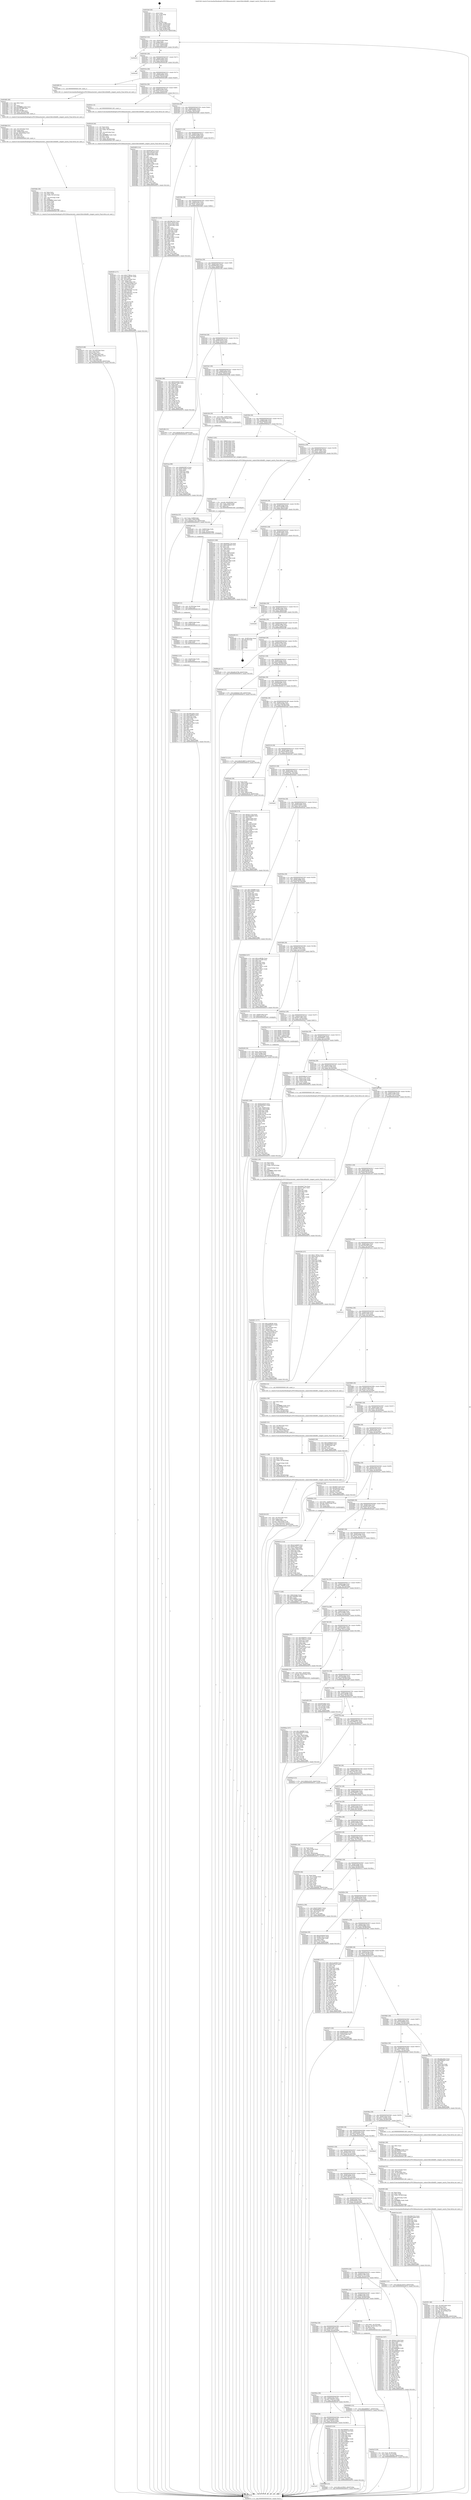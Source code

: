 digraph "0x4032b0" {
  label = "0x4032b0 (/mnt/c/Users/mathe/Desktop/tcc/POCII/binaries/extr_radare2librutilbdiff.c_longest_match_Final-ollvm.out::main(0))"
  labelloc = "t"
  node[shape=record]

  Entry [label="",width=0.3,height=0.3,shape=circle,fillcolor=black,style=filled]
  "0x4032e2" [label="{
     0x4032e2 [32]\l
     | [instrs]\l
     &nbsp;&nbsp;0x4032e2 \<+6\>: mov -0xb4(%rbp),%eax\l
     &nbsp;&nbsp;0x4032e8 \<+2\>: mov %eax,%ecx\l
     &nbsp;&nbsp;0x4032ea \<+6\>: sub $0x8045997e,%ecx\l
     &nbsp;&nbsp;0x4032f0 \<+6\>: mov %eax,-0xb8(%rbp)\l
     &nbsp;&nbsp;0x4032f6 \<+6\>: mov %ecx,-0xbc(%rbp)\l
     &nbsp;&nbsp;0x4032fc \<+6\>: je 0000000000404d35 \<main+0x1a85\>\l
  }"]
  "0x404d35" [label="{
     0x404d35\l
  }", style=dashed]
  "0x403302" [label="{
     0x403302 [28]\l
     | [instrs]\l
     &nbsp;&nbsp;0x403302 \<+5\>: jmp 0000000000403307 \<main+0x57\>\l
     &nbsp;&nbsp;0x403307 \<+6\>: mov -0xb8(%rbp),%eax\l
     &nbsp;&nbsp;0x40330d \<+5\>: sub $0x81bc8af3,%eax\l
     &nbsp;&nbsp;0x403312 \<+6\>: mov %eax,-0xc0(%rbp)\l
     &nbsp;&nbsp;0x403318 \<+6\>: je 0000000000404ce8 \<main+0x1a38\>\l
  }"]
  Exit [label="",width=0.3,height=0.3,shape=circle,fillcolor=black,style=filled,peripheries=2]
  "0x404ce8" [label="{
     0x404ce8\l
  }", style=dashed]
  "0x40331e" [label="{
     0x40331e [28]\l
     | [instrs]\l
     &nbsp;&nbsp;0x40331e \<+5\>: jmp 0000000000403323 \<main+0x73\>\l
     &nbsp;&nbsp;0x403323 \<+6\>: mov -0xb8(%rbp),%eax\l
     &nbsp;&nbsp;0x403329 \<+5\>: sub $0x82649435,%eax\l
     &nbsp;&nbsp;0x40332e \<+6\>: mov %eax,-0xc4(%rbp)\l
     &nbsp;&nbsp;0x403334 \<+6\>: je 0000000000403d90 \<main+0xae0\>\l
  }"]
  "0x403a02" [label="{
     0x403a02\l
  }", style=dashed]
  "0x403d90" [label="{
     0x403d90 [5]\l
     | [instrs]\l
     &nbsp;&nbsp;0x403d90 \<+5\>: call 0000000000401160 \<next_i\>\l
     | [calls]\l
     &nbsp;&nbsp;0x401160 \{1\} (/mnt/c/Users/mathe/Desktop/tcc/POCII/binaries/extr_radare2librutilbdiff.c_longest_match_Final-ollvm.out::next_i)\l
  }"]
  "0x40333a" [label="{
     0x40333a [28]\l
     | [instrs]\l
     &nbsp;&nbsp;0x40333a \<+5\>: jmp 000000000040333f \<main+0x8f\>\l
     &nbsp;&nbsp;0x40333f \<+6\>: mov -0xb8(%rbp),%eax\l
     &nbsp;&nbsp;0x403345 \<+5\>: sub $0x82d3a476,%eax\l
     &nbsp;&nbsp;0x40334a \<+6\>: mov %eax,-0xc8(%rbp)\l
     &nbsp;&nbsp;0x403350 \<+6\>: je 00000000004043c1 \<main+0x1111\>\l
  }"]
  "0x404b82" [label="{
     0x404b82 [15]\l
     | [instrs]\l
     &nbsp;&nbsp;0x404b82 \<+10\>: movl $0x1a5209c5,-0xb4(%rbp)\l
     &nbsp;&nbsp;0x404b8c \<+5\>: jmp 0000000000404f7b \<main+0x1ccb\>\l
  }"]
  "0x4043c1" [label="{
     0x4043c1 [5]\l
     | [instrs]\l
     &nbsp;&nbsp;0x4043c1 \<+5\>: call 0000000000401160 \<next_i\>\l
     | [calls]\l
     &nbsp;&nbsp;0x401160 \{1\} (/mnt/c/Users/mathe/Desktop/tcc/POCII/binaries/extr_radare2librutilbdiff.c_longest_match_Final-ollvm.out::next_i)\l
  }"]
  "0x403356" [label="{
     0x403356 [28]\l
     | [instrs]\l
     &nbsp;&nbsp;0x403356 \<+5\>: jmp 000000000040335b \<main+0xab\>\l
     &nbsp;&nbsp;0x40335b \<+6\>: mov -0xb8(%rbp),%eax\l
     &nbsp;&nbsp;0x403361 \<+5\>: sub $0x8728e8a2,%eax\l
     &nbsp;&nbsp;0x403366 \<+6\>: mov %eax,-0xcc(%rbp)\l
     &nbsp;&nbsp;0x40336c \<+6\>: je 0000000000403d00 \<main+0xa50\>\l
  }"]
  "0x4039e6" [label="{
     0x4039e6 [28]\l
     | [instrs]\l
     &nbsp;&nbsp;0x4039e6 \<+5\>: jmp 00000000004039eb \<main+0x73b\>\l
     &nbsp;&nbsp;0x4039eb \<+6\>: mov -0xb8(%rbp),%eax\l
     &nbsp;&nbsp;0x4039f1 \<+5\>: sub $0x7a4e80c5,%eax\l
     &nbsp;&nbsp;0x4039f6 \<+6\>: mov %eax,-0x1bc(%rbp)\l
     &nbsp;&nbsp;0x4039fc \<+6\>: je 0000000000404b82 \<main+0x18d2\>\l
  }"]
  "0x403d00" [label="{
     0x403d00 [114]\l
     | [instrs]\l
     &nbsp;&nbsp;0x403d00 \<+5\>: mov $0x8045997e,%eax\l
     &nbsp;&nbsp;0x403d05 \<+5\>: mov $0x513f2ae6,%ecx\l
     &nbsp;&nbsp;0x403d0a \<+3\>: mov -0x6c(%rbp),%edx\l
     &nbsp;&nbsp;0x403d0d \<+3\>: cmp -0x60(%rbp),%edx\l
     &nbsp;&nbsp;0x403d10 \<+4\>: setl %sil\l
     &nbsp;&nbsp;0x403d14 \<+4\>: and $0x1,%sil\l
     &nbsp;&nbsp;0x403d18 \<+4\>: mov %sil,-0x2b(%rbp)\l
     &nbsp;&nbsp;0x403d1c \<+7\>: mov 0x40705c,%edx\l
     &nbsp;&nbsp;0x403d23 \<+7\>: mov 0x407060,%edi\l
     &nbsp;&nbsp;0x403d2a \<+3\>: mov %edx,%r8d\l
     &nbsp;&nbsp;0x403d2d \<+7\>: add $0xc951c586,%r8d\l
     &nbsp;&nbsp;0x403d34 \<+4\>: sub $0x1,%r8d\l
     &nbsp;&nbsp;0x403d38 \<+7\>: sub $0xc951c586,%r8d\l
     &nbsp;&nbsp;0x403d3f \<+4\>: imul %r8d,%edx\l
     &nbsp;&nbsp;0x403d43 \<+3\>: and $0x1,%edx\l
     &nbsp;&nbsp;0x403d46 \<+3\>: cmp $0x0,%edx\l
     &nbsp;&nbsp;0x403d49 \<+4\>: sete %sil\l
     &nbsp;&nbsp;0x403d4d \<+3\>: cmp $0xa,%edi\l
     &nbsp;&nbsp;0x403d50 \<+4\>: setl %r9b\l
     &nbsp;&nbsp;0x403d54 \<+3\>: mov %sil,%r10b\l
     &nbsp;&nbsp;0x403d57 \<+3\>: and %r9b,%r10b\l
     &nbsp;&nbsp;0x403d5a \<+3\>: xor %r9b,%sil\l
     &nbsp;&nbsp;0x403d5d \<+3\>: or %sil,%r10b\l
     &nbsp;&nbsp;0x403d60 \<+4\>: test $0x1,%r10b\l
     &nbsp;&nbsp;0x403d64 \<+3\>: cmovne %ecx,%eax\l
     &nbsp;&nbsp;0x403d67 \<+6\>: mov %eax,-0xb4(%rbp)\l
     &nbsp;&nbsp;0x403d6d \<+5\>: jmp 0000000000404f7b \<main+0x1ccb\>\l
  }"]
  "0x403372" [label="{
     0x403372 [28]\l
     | [instrs]\l
     &nbsp;&nbsp;0x403372 \<+5\>: jmp 0000000000403377 \<main+0xc7\>\l
     &nbsp;&nbsp;0x403377 \<+6\>: mov -0xb8(%rbp),%eax\l
     &nbsp;&nbsp;0x40337d \<+5\>: sub $0x8e01de06,%eax\l
     &nbsp;&nbsp;0x403382 \<+6\>: mov %eax,-0xd0(%rbp)\l
     &nbsp;&nbsp;0x403388 \<+6\>: je 00000000004047b7 \<main+0x1507\>\l
  }"]
  "0x404c0f" [label="{
     0x404c0f [154]\l
     | [instrs]\l
     &nbsp;&nbsp;0x404c0f \<+5\>: mov $0x39d6097c,%eax\l
     &nbsp;&nbsp;0x404c14 \<+5\>: mov $0xabcd7228,%ecx\l
     &nbsp;&nbsp;0x404c19 \<+2\>: mov $0x1,%dl\l
     &nbsp;&nbsp;0x404c1b \<+7\>: movl $0x0,-0x38(%rbp)\l
     &nbsp;&nbsp;0x404c22 \<+7\>: mov 0x40705c,%esi\l
     &nbsp;&nbsp;0x404c29 \<+7\>: mov 0x407060,%edi\l
     &nbsp;&nbsp;0x404c30 \<+3\>: mov %esi,%r8d\l
     &nbsp;&nbsp;0x404c33 \<+7\>: sub $0x742899d2,%r8d\l
     &nbsp;&nbsp;0x404c3a \<+4\>: sub $0x1,%r8d\l
     &nbsp;&nbsp;0x404c3e \<+7\>: add $0x742899d2,%r8d\l
     &nbsp;&nbsp;0x404c45 \<+4\>: imul %r8d,%esi\l
     &nbsp;&nbsp;0x404c49 \<+3\>: and $0x1,%esi\l
     &nbsp;&nbsp;0x404c4c \<+3\>: cmp $0x0,%esi\l
     &nbsp;&nbsp;0x404c4f \<+4\>: sete %r9b\l
     &nbsp;&nbsp;0x404c53 \<+3\>: cmp $0xa,%edi\l
     &nbsp;&nbsp;0x404c56 \<+4\>: setl %r10b\l
     &nbsp;&nbsp;0x404c5a \<+3\>: mov %r9b,%r11b\l
     &nbsp;&nbsp;0x404c5d \<+4\>: xor $0xff,%r11b\l
     &nbsp;&nbsp;0x404c61 \<+3\>: mov %r10b,%bl\l
     &nbsp;&nbsp;0x404c64 \<+3\>: xor $0xff,%bl\l
     &nbsp;&nbsp;0x404c67 \<+3\>: xor $0x0,%dl\l
     &nbsp;&nbsp;0x404c6a \<+3\>: mov %r11b,%r14b\l
     &nbsp;&nbsp;0x404c6d \<+4\>: and $0x0,%r14b\l
     &nbsp;&nbsp;0x404c71 \<+3\>: and %dl,%r9b\l
     &nbsp;&nbsp;0x404c74 \<+3\>: mov %bl,%r15b\l
     &nbsp;&nbsp;0x404c77 \<+4\>: and $0x0,%r15b\l
     &nbsp;&nbsp;0x404c7b \<+3\>: and %dl,%r10b\l
     &nbsp;&nbsp;0x404c7e \<+3\>: or %r9b,%r14b\l
     &nbsp;&nbsp;0x404c81 \<+3\>: or %r10b,%r15b\l
     &nbsp;&nbsp;0x404c84 \<+3\>: xor %r15b,%r14b\l
     &nbsp;&nbsp;0x404c87 \<+3\>: or %bl,%r11b\l
     &nbsp;&nbsp;0x404c8a \<+4\>: xor $0xff,%r11b\l
     &nbsp;&nbsp;0x404c8e \<+3\>: or $0x0,%dl\l
     &nbsp;&nbsp;0x404c91 \<+3\>: and %dl,%r11b\l
     &nbsp;&nbsp;0x404c94 \<+3\>: or %r11b,%r14b\l
     &nbsp;&nbsp;0x404c97 \<+4\>: test $0x1,%r14b\l
     &nbsp;&nbsp;0x404c9b \<+3\>: cmovne %ecx,%eax\l
     &nbsp;&nbsp;0x404c9e \<+6\>: mov %eax,-0xb4(%rbp)\l
     &nbsp;&nbsp;0x404ca4 \<+5\>: jmp 0000000000404f7b \<main+0x1ccb\>\l
  }"]
  "0x4047b7" [label="{
     0x4047b7 [120]\l
     | [instrs]\l
     &nbsp;&nbsp;0x4047b7 \<+5\>: mov $0x5dbc552c,%eax\l
     &nbsp;&nbsp;0x4047bc \<+5\>: mov $0x4c7a928,%ecx\l
     &nbsp;&nbsp;0x4047c1 \<+6\>: mov -0xac(%rbp),%edx\l
     &nbsp;&nbsp;0x4047c7 \<+6\>: cmp -0xa0(%rbp),%edx\l
     &nbsp;&nbsp;0x4047cd \<+4\>: setl %sil\l
     &nbsp;&nbsp;0x4047d1 \<+4\>: and $0x1,%sil\l
     &nbsp;&nbsp;0x4047d5 \<+4\>: mov %sil,-0x29(%rbp)\l
     &nbsp;&nbsp;0x4047d9 \<+7\>: mov 0x40705c,%edx\l
     &nbsp;&nbsp;0x4047e0 \<+7\>: mov 0x407060,%edi\l
     &nbsp;&nbsp;0x4047e7 \<+3\>: mov %edx,%r8d\l
     &nbsp;&nbsp;0x4047ea \<+7\>: add $0xd21b6b73,%r8d\l
     &nbsp;&nbsp;0x4047f1 \<+4\>: sub $0x1,%r8d\l
     &nbsp;&nbsp;0x4047f5 \<+7\>: sub $0xd21b6b73,%r8d\l
     &nbsp;&nbsp;0x4047fc \<+4\>: imul %r8d,%edx\l
     &nbsp;&nbsp;0x404800 \<+3\>: and $0x1,%edx\l
     &nbsp;&nbsp;0x404803 \<+3\>: cmp $0x0,%edx\l
     &nbsp;&nbsp;0x404806 \<+4\>: sete %sil\l
     &nbsp;&nbsp;0x40480a \<+3\>: cmp $0xa,%edi\l
     &nbsp;&nbsp;0x40480d \<+4\>: setl %r9b\l
     &nbsp;&nbsp;0x404811 \<+3\>: mov %sil,%r10b\l
     &nbsp;&nbsp;0x404814 \<+3\>: and %r9b,%r10b\l
     &nbsp;&nbsp;0x404817 \<+3\>: xor %r9b,%sil\l
     &nbsp;&nbsp;0x40481a \<+3\>: or %sil,%r10b\l
     &nbsp;&nbsp;0x40481d \<+4\>: test $0x1,%r10b\l
     &nbsp;&nbsp;0x404821 \<+3\>: cmovne %ecx,%eax\l
     &nbsp;&nbsp;0x404824 \<+6\>: mov %eax,-0xb4(%rbp)\l
     &nbsp;&nbsp;0x40482a \<+5\>: jmp 0000000000404f7b \<main+0x1ccb\>\l
  }"]
  "0x40338e" [label="{
     0x40338e [28]\l
     | [instrs]\l
     &nbsp;&nbsp;0x40338e \<+5\>: jmp 0000000000403393 \<main+0xe3\>\l
     &nbsp;&nbsp;0x403393 \<+6\>: mov -0xb8(%rbp),%eax\l
     &nbsp;&nbsp;0x403399 \<+5\>: sub $0x8e734a1a,%eax\l
     &nbsp;&nbsp;0x40339e \<+6\>: mov %eax,-0xd4(%rbp)\l
     &nbsp;&nbsp;0x4033a4 \<+6\>: je 0000000000403b6c \<main+0x8bc\>\l
  }"]
  "0x404b21" [label="{
     0x404b21 [97]\l
     | [instrs]\l
     &nbsp;&nbsp;0x404b21 \<+5\>: mov $0xa9ba44ba,%eax\l
     &nbsp;&nbsp;0x404b26 \<+5\>: mov $0x7a4e80c5,%ecx\l
     &nbsp;&nbsp;0x404b2b \<+7\>: mov 0x40705c,%esi\l
     &nbsp;&nbsp;0x404b32 \<+8\>: mov 0x407060,%r8d\l
     &nbsp;&nbsp;0x404b3a \<+3\>: mov %esi,%r9d\l
     &nbsp;&nbsp;0x404b3d \<+7\>: sub $0xd1b11805,%r9d\l
     &nbsp;&nbsp;0x404b44 \<+4\>: sub $0x1,%r9d\l
     &nbsp;&nbsp;0x404b48 \<+7\>: add $0xd1b11805,%r9d\l
     &nbsp;&nbsp;0x404b4f \<+4\>: imul %r9d,%esi\l
     &nbsp;&nbsp;0x404b53 \<+3\>: and $0x1,%esi\l
     &nbsp;&nbsp;0x404b56 \<+3\>: cmp $0x0,%esi\l
     &nbsp;&nbsp;0x404b59 \<+3\>: sete %bl\l
     &nbsp;&nbsp;0x404b5c \<+4\>: cmp $0xa,%r8d\l
     &nbsp;&nbsp;0x404b60 \<+4\>: setl %r14b\l
     &nbsp;&nbsp;0x404b64 \<+3\>: mov %bl,%r15b\l
     &nbsp;&nbsp;0x404b67 \<+3\>: and %r14b,%r15b\l
     &nbsp;&nbsp;0x404b6a \<+3\>: xor %r14b,%bl\l
     &nbsp;&nbsp;0x404b6d \<+3\>: or %bl,%r15b\l
     &nbsp;&nbsp;0x404b70 \<+4\>: test $0x1,%r15b\l
     &nbsp;&nbsp;0x404b74 \<+3\>: cmovne %ecx,%eax\l
     &nbsp;&nbsp;0x404b77 \<+6\>: mov %eax,-0xb4(%rbp)\l
     &nbsp;&nbsp;0x404b7d \<+5\>: jmp 0000000000404f7b \<main+0x1ccb\>\l
  }"]
  "0x403b6c" [label="{
     0x403b6c [86]\l
     | [instrs]\l
     &nbsp;&nbsp;0x403b6c \<+5\>: mov $0x81bc8af3,%eax\l
     &nbsp;&nbsp;0x403b71 \<+5\>: mov $0xe6c7ce83,%ecx\l
     &nbsp;&nbsp;0x403b76 \<+2\>: xor %edx,%edx\l
     &nbsp;&nbsp;0x403b78 \<+7\>: mov 0x40705c,%esi\l
     &nbsp;&nbsp;0x403b7f \<+7\>: mov 0x407060,%edi\l
     &nbsp;&nbsp;0x403b86 \<+3\>: sub $0x1,%edx\l
     &nbsp;&nbsp;0x403b89 \<+3\>: mov %esi,%r8d\l
     &nbsp;&nbsp;0x403b8c \<+3\>: add %edx,%r8d\l
     &nbsp;&nbsp;0x403b8f \<+4\>: imul %r8d,%esi\l
     &nbsp;&nbsp;0x403b93 \<+3\>: and $0x1,%esi\l
     &nbsp;&nbsp;0x403b96 \<+3\>: cmp $0x0,%esi\l
     &nbsp;&nbsp;0x403b99 \<+4\>: sete %r9b\l
     &nbsp;&nbsp;0x403b9d \<+3\>: cmp $0xa,%edi\l
     &nbsp;&nbsp;0x403ba0 \<+4\>: setl %r10b\l
     &nbsp;&nbsp;0x403ba4 \<+3\>: mov %r9b,%r11b\l
     &nbsp;&nbsp;0x403ba7 \<+3\>: and %r10b,%r11b\l
     &nbsp;&nbsp;0x403baa \<+3\>: xor %r10b,%r9b\l
     &nbsp;&nbsp;0x403bad \<+3\>: or %r9b,%r11b\l
     &nbsp;&nbsp;0x403bb0 \<+4\>: test $0x1,%r11b\l
     &nbsp;&nbsp;0x403bb4 \<+3\>: cmovne %ecx,%eax\l
     &nbsp;&nbsp;0x403bb7 \<+6\>: mov %eax,-0xb4(%rbp)\l
     &nbsp;&nbsp;0x403bbd \<+5\>: jmp 0000000000404f7b \<main+0x1ccb\>\l
  }"]
  "0x4033aa" [label="{
     0x4033aa [28]\l
     | [instrs]\l
     &nbsp;&nbsp;0x4033aa \<+5\>: jmp 00000000004033af \<main+0xff\>\l
     &nbsp;&nbsp;0x4033af \<+6\>: mov -0xb8(%rbp),%eax\l
     &nbsp;&nbsp;0x4033b5 \<+5\>: sub $0x90820ec3,%eax\l
     &nbsp;&nbsp;0x4033ba \<+6\>: mov %eax,-0xd8(%rbp)\l
     &nbsp;&nbsp;0x4033c0 \<+6\>: je 0000000000403c9b \<main+0x9eb\>\l
  }"]
  "0x404b12" [label="{
     0x404b12 [15]\l
     | [instrs]\l
     &nbsp;&nbsp;0x404b12 \<+7\>: mov -0xa8(%rbp),%rdx\l
     &nbsp;&nbsp;0x404b19 \<+3\>: mov %rdx,%rdi\l
     &nbsp;&nbsp;0x404b1c \<+5\>: call 0000000000401030 \<free@plt\>\l
     | [calls]\l
     &nbsp;&nbsp;0x401030 \{1\} (unknown)\l
  }"]
  "0x403c9b" [label="{
     0x403c9b [15]\l
     | [instrs]\l
     &nbsp;&nbsp;0x403c9b \<+10\>: movl $0x941f02c4,-0xb4(%rbp)\l
     &nbsp;&nbsp;0x403ca5 \<+5\>: jmp 0000000000404f7b \<main+0x1ccb\>\l
  }"]
  "0x4033c6" [label="{
     0x4033c6 [28]\l
     | [instrs]\l
     &nbsp;&nbsp;0x4033c6 \<+5\>: jmp 00000000004033cb \<main+0x11b\>\l
     &nbsp;&nbsp;0x4033cb \<+6\>: mov -0xb8(%rbp),%eax\l
     &nbsp;&nbsp;0x4033d1 \<+5\>: sub $0x941f02c4,%eax\l
     &nbsp;&nbsp;0x4033d6 \<+6\>: mov %eax,-0xdc(%rbp)\l
     &nbsp;&nbsp;0x4033dc \<+6\>: je 0000000000403caa \<main+0x9fa\>\l
  }"]
  "0x404b03" [label="{
     0x404b03 [15]\l
     | [instrs]\l
     &nbsp;&nbsp;0x404b03 \<+7\>: mov -0x98(%rbp),%rdx\l
     &nbsp;&nbsp;0x404b0a \<+3\>: mov %rdx,%rdi\l
     &nbsp;&nbsp;0x404b0d \<+5\>: call 0000000000401030 \<free@plt\>\l
     | [calls]\l
     &nbsp;&nbsp;0x401030 \{1\} (unknown)\l
  }"]
  "0x403caa" [label="{
     0x403caa [86]\l
     | [instrs]\l
     &nbsp;&nbsp;0x403caa \<+5\>: mov $0x8045997e,%eax\l
     &nbsp;&nbsp;0x403caf \<+5\>: mov $0x8728e8a2,%ecx\l
     &nbsp;&nbsp;0x403cb4 \<+2\>: xor %edx,%edx\l
     &nbsp;&nbsp;0x403cb6 \<+7\>: mov 0x40705c,%esi\l
     &nbsp;&nbsp;0x403cbd \<+7\>: mov 0x407060,%edi\l
     &nbsp;&nbsp;0x403cc4 \<+3\>: sub $0x1,%edx\l
     &nbsp;&nbsp;0x403cc7 \<+3\>: mov %esi,%r8d\l
     &nbsp;&nbsp;0x403cca \<+3\>: add %edx,%r8d\l
     &nbsp;&nbsp;0x403ccd \<+4\>: imul %r8d,%esi\l
     &nbsp;&nbsp;0x403cd1 \<+3\>: and $0x1,%esi\l
     &nbsp;&nbsp;0x403cd4 \<+3\>: cmp $0x0,%esi\l
     &nbsp;&nbsp;0x403cd7 \<+4\>: sete %r9b\l
     &nbsp;&nbsp;0x403cdb \<+3\>: cmp $0xa,%edi\l
     &nbsp;&nbsp;0x403cde \<+4\>: setl %r10b\l
     &nbsp;&nbsp;0x403ce2 \<+3\>: mov %r9b,%r11b\l
     &nbsp;&nbsp;0x403ce5 \<+3\>: and %r10b,%r11b\l
     &nbsp;&nbsp;0x403ce8 \<+3\>: xor %r10b,%r9b\l
     &nbsp;&nbsp;0x403ceb \<+3\>: or %r9b,%r11b\l
     &nbsp;&nbsp;0x403cee \<+4\>: test $0x1,%r11b\l
     &nbsp;&nbsp;0x403cf2 \<+3\>: cmovne %ecx,%eax\l
     &nbsp;&nbsp;0x403cf5 \<+6\>: mov %eax,-0xb4(%rbp)\l
     &nbsp;&nbsp;0x403cfb \<+5\>: jmp 0000000000404f7b \<main+0x1ccb\>\l
  }"]
  "0x4033e2" [label="{
     0x4033e2 [28]\l
     | [instrs]\l
     &nbsp;&nbsp;0x4033e2 \<+5\>: jmp 00000000004033e7 \<main+0x137\>\l
     &nbsp;&nbsp;0x4033e7 \<+6\>: mov -0xb8(%rbp),%eax\l
     &nbsp;&nbsp;0x4033ed \<+5\>: sub $0x95646e16,%eax\l
     &nbsp;&nbsp;0x4033f2 \<+6\>: mov %eax,-0xe0(%rbp)\l
     &nbsp;&nbsp;0x4033f8 \<+6\>: je 000000000040419d \<main+0xeed\>\l
  }"]
  "0x404af4" [label="{
     0x404af4 [15]\l
     | [instrs]\l
     &nbsp;&nbsp;0x404af4 \<+7\>: mov -0x88(%rbp),%rdx\l
     &nbsp;&nbsp;0x404afb \<+3\>: mov %rdx,%rdi\l
     &nbsp;&nbsp;0x404afe \<+5\>: call 0000000000401030 \<free@plt\>\l
     | [calls]\l
     &nbsp;&nbsp;0x401030 \{1\} (unknown)\l
  }"]
  "0x40419d" [label="{
     0x40419d [29]\l
     | [instrs]\l
     &nbsp;&nbsp;0x40419d \<+10\>: movl $0x1,-0x90(%rbp)\l
     &nbsp;&nbsp;0x4041a7 \<+7\>: movslq -0x90(%rbp),%rax\l
     &nbsp;&nbsp;0x4041ae \<+4\>: shl $0x2,%rax\l
     &nbsp;&nbsp;0x4041b2 \<+3\>: mov %rax,%rdi\l
     &nbsp;&nbsp;0x4041b5 \<+5\>: call 0000000000401050 \<malloc@plt\>\l
     | [calls]\l
     &nbsp;&nbsp;0x401050 \{1\} (unknown)\l
  }"]
  "0x4033fe" [label="{
     0x4033fe [28]\l
     | [instrs]\l
     &nbsp;&nbsp;0x4033fe \<+5\>: jmp 0000000000403403 \<main+0x153\>\l
     &nbsp;&nbsp;0x403403 \<+6\>: mov -0xb8(%rbp),%eax\l
     &nbsp;&nbsp;0x403409 \<+5\>: sub $0x9fd646dc,%eax\l
     &nbsp;&nbsp;0x40340e \<+6\>: mov %eax,-0xe4(%rbp)\l
     &nbsp;&nbsp;0x403414 \<+6\>: je 0000000000404a7c \<main+0x17cc\>\l
  }"]
  "0x404ae8" [label="{
     0x404ae8 [12]\l
     | [instrs]\l
     &nbsp;&nbsp;0x404ae8 \<+4\>: mov -0x78(%rbp),%rdx\l
     &nbsp;&nbsp;0x404aec \<+3\>: mov %rdx,%rdi\l
     &nbsp;&nbsp;0x404aef \<+5\>: call 0000000000401030 \<free@plt\>\l
     | [calls]\l
     &nbsp;&nbsp;0x401030 \{1\} (unknown)\l
  }"]
  "0x404a7c" [label="{
     0x404a7c [61]\l
     | [instrs]\l
     &nbsp;&nbsp;0x404a7c \<+4\>: mov -0x68(%rbp),%rdi\l
     &nbsp;&nbsp;0x404a80 \<+4\>: mov -0x78(%rbp),%rsi\l
     &nbsp;&nbsp;0x404a84 \<+7\>: mov -0x88(%rbp),%rdx\l
     &nbsp;&nbsp;0x404a8b \<+3\>: mov -0x50(%rbp),%ecx\l
     &nbsp;&nbsp;0x404a8e \<+4\>: mov -0x54(%rbp),%r8d\l
     &nbsp;&nbsp;0x404a92 \<+4\>: mov -0x58(%rbp),%r9d\l
     &nbsp;&nbsp;0x404a96 \<+3\>: mov -0x5c(%rbp),%eax\l
     &nbsp;&nbsp;0x404a99 \<+7\>: mov -0x98(%rbp),%r10\l
     &nbsp;&nbsp;0x404aa0 \<+7\>: mov -0xa8(%rbp),%r11\l
     &nbsp;&nbsp;0x404aa7 \<+3\>: mov %eax,(%rsp)\l
     &nbsp;&nbsp;0x404aaa \<+5\>: mov %r10,0x8(%rsp)\l
     &nbsp;&nbsp;0x404aaf \<+5\>: mov %r11,0x10(%rsp)\l
     &nbsp;&nbsp;0x404ab4 \<+5\>: call 00000000004015a0 \<longest_match\>\l
     | [calls]\l
     &nbsp;&nbsp;0x4015a0 \{1\} (/mnt/c/Users/mathe/Desktop/tcc/POCII/binaries/extr_radare2librutilbdiff.c_longest_match_Final-ollvm.out::longest_match)\l
  }"]
  "0x40341a" [label="{
     0x40341a [28]\l
     | [instrs]\l
     &nbsp;&nbsp;0x40341a \<+5\>: jmp 000000000040341f \<main+0x16f\>\l
     &nbsp;&nbsp;0x40341f \<+6\>: mov -0xb8(%rbp),%eax\l
     &nbsp;&nbsp;0x403425 \<+5\>: sub $0xa477df51,%eax\l
     &nbsp;&nbsp;0x40342a \<+6\>: mov %eax,-0xe8(%rbp)\l
     &nbsp;&nbsp;0x403430 \<+6\>: je 0000000000404545 \<main+0x1295\>\l
  }"]
  "0x404ad6" [label="{
     0x404ad6 [18]\l
     | [instrs]\l
     &nbsp;&nbsp;0x404ad6 \<+4\>: mov -0x68(%rbp),%rdx\l
     &nbsp;&nbsp;0x404ada \<+3\>: mov %rdx,%rdi\l
     &nbsp;&nbsp;0x404add \<+6\>: mov %eax,-0x1f4(%rbp)\l
     &nbsp;&nbsp;0x404ae3 \<+5\>: call 0000000000401030 \<free@plt\>\l
     | [calls]\l
     &nbsp;&nbsp;0x401030 \{1\} (unknown)\l
  }"]
  "0x404545" [label="{
     0x404545 [166]\l
     | [instrs]\l
     &nbsp;&nbsp;0x404545 \<+5\>: mov $0xd44d773e,%eax\l
     &nbsp;&nbsp;0x40454a \<+5\>: mov $0xb1eb9db4,%ecx\l
     &nbsp;&nbsp;0x40454f \<+2\>: mov $0x1,%dl\l
     &nbsp;&nbsp;0x404551 \<+2\>: xor %esi,%esi\l
     &nbsp;&nbsp;0x404553 \<+6\>: mov -0x9c(%rbp),%edi\l
     &nbsp;&nbsp;0x404559 \<+3\>: sub $0x1,%esi\l
     &nbsp;&nbsp;0x40455c \<+2\>: sub %esi,%edi\l
     &nbsp;&nbsp;0x40455e \<+6\>: mov %edi,-0x9c(%rbp)\l
     &nbsp;&nbsp;0x404564 \<+7\>: mov 0x40705c,%esi\l
     &nbsp;&nbsp;0x40456b \<+7\>: mov 0x407060,%edi\l
     &nbsp;&nbsp;0x404572 \<+3\>: mov %esi,%r8d\l
     &nbsp;&nbsp;0x404575 \<+7\>: sub $0x1fb276b0,%r8d\l
     &nbsp;&nbsp;0x40457c \<+4\>: sub $0x1,%r8d\l
     &nbsp;&nbsp;0x404580 \<+7\>: add $0x1fb276b0,%r8d\l
     &nbsp;&nbsp;0x404587 \<+4\>: imul %r8d,%esi\l
     &nbsp;&nbsp;0x40458b \<+3\>: and $0x1,%esi\l
     &nbsp;&nbsp;0x40458e \<+3\>: cmp $0x0,%esi\l
     &nbsp;&nbsp;0x404591 \<+4\>: sete %r9b\l
     &nbsp;&nbsp;0x404595 \<+3\>: cmp $0xa,%edi\l
     &nbsp;&nbsp;0x404598 \<+4\>: setl %r10b\l
     &nbsp;&nbsp;0x40459c \<+3\>: mov %r9b,%r11b\l
     &nbsp;&nbsp;0x40459f \<+4\>: xor $0xff,%r11b\l
     &nbsp;&nbsp;0x4045a3 \<+3\>: mov %r10b,%bl\l
     &nbsp;&nbsp;0x4045a6 \<+3\>: xor $0xff,%bl\l
     &nbsp;&nbsp;0x4045a9 \<+3\>: xor $0x0,%dl\l
     &nbsp;&nbsp;0x4045ac \<+3\>: mov %r11b,%r14b\l
     &nbsp;&nbsp;0x4045af \<+4\>: and $0x0,%r14b\l
     &nbsp;&nbsp;0x4045b3 \<+3\>: and %dl,%r9b\l
     &nbsp;&nbsp;0x4045b6 \<+3\>: mov %bl,%r15b\l
     &nbsp;&nbsp;0x4045b9 \<+4\>: and $0x0,%r15b\l
     &nbsp;&nbsp;0x4045bd \<+3\>: and %dl,%r10b\l
     &nbsp;&nbsp;0x4045c0 \<+3\>: or %r9b,%r14b\l
     &nbsp;&nbsp;0x4045c3 \<+3\>: or %r10b,%r15b\l
     &nbsp;&nbsp;0x4045c6 \<+3\>: xor %r15b,%r14b\l
     &nbsp;&nbsp;0x4045c9 \<+3\>: or %bl,%r11b\l
     &nbsp;&nbsp;0x4045cc \<+4\>: xor $0xff,%r11b\l
     &nbsp;&nbsp;0x4045d0 \<+3\>: or $0x0,%dl\l
     &nbsp;&nbsp;0x4045d3 \<+3\>: and %dl,%r11b\l
     &nbsp;&nbsp;0x4045d6 \<+3\>: or %r11b,%r14b\l
     &nbsp;&nbsp;0x4045d9 \<+4\>: test $0x1,%r14b\l
     &nbsp;&nbsp;0x4045dd \<+3\>: cmovne %ecx,%eax\l
     &nbsp;&nbsp;0x4045e0 \<+6\>: mov %eax,-0xb4(%rbp)\l
     &nbsp;&nbsp;0x4045e6 \<+5\>: jmp 0000000000404f7b \<main+0x1ccb\>\l
  }"]
  "0x403436" [label="{
     0x403436 [28]\l
     | [instrs]\l
     &nbsp;&nbsp;0x403436 \<+5\>: jmp 000000000040343b \<main+0x18b\>\l
     &nbsp;&nbsp;0x40343b \<+6\>: mov -0xb8(%rbp),%eax\l
     &nbsp;&nbsp;0x403441 \<+5\>: sub $0xa5cab0d9,%eax\l
     &nbsp;&nbsp;0x403446 \<+6\>: mov %eax,-0xec(%rbp)\l
     &nbsp;&nbsp;0x40344c \<+6\>: je 0000000000404d44 \<main+0x1a94\>\l
  }"]
  "0x404ab9" [label="{
     0x404ab9 [29]\l
     | [instrs]\l
     &nbsp;&nbsp;0x404ab9 \<+10\>: movabs $0x4050b6,%rdi\l
     &nbsp;&nbsp;0x404ac3 \<+6\>: mov %eax,-0xb0(%rbp)\l
     &nbsp;&nbsp;0x404ac9 \<+6\>: mov -0xb0(%rbp),%esi\l
     &nbsp;&nbsp;0x404acf \<+2\>: mov $0x0,%al\l
     &nbsp;&nbsp;0x404ad1 \<+5\>: call 0000000000401040 \<printf@plt\>\l
     | [calls]\l
     &nbsp;&nbsp;0x401040 \{1\} (unknown)\l
  }"]
  "0x404d44" [label="{
     0x404d44\l
  }", style=dashed]
  "0x403452" [label="{
     0x403452 [28]\l
     | [instrs]\l
     &nbsp;&nbsp;0x403452 \<+5\>: jmp 0000000000403457 \<main+0x1a7\>\l
     &nbsp;&nbsp;0x403457 \<+6\>: mov -0xb8(%rbp),%eax\l
     &nbsp;&nbsp;0x40345d \<+5\>: sub $0xa972b612,%eax\l
     &nbsp;&nbsp;0x403462 \<+6\>: mov %eax,-0xf0(%rbp)\l
     &nbsp;&nbsp;0x403468 \<+6\>: je 0000000000404ccd \<main+0x1a1d\>\l
  }"]
  "0x404911" [label="{
     0x404911 [177]\l
     | [instrs]\l
     &nbsp;&nbsp;0x404911 \<+5\>: mov $0x1ac8638c,%ecx\l
     &nbsp;&nbsp;0x404916 \<+5\>: mov $0x60d04d1e,%edx\l
     &nbsp;&nbsp;0x40491b \<+3\>: mov $0x1,%dil\l
     &nbsp;&nbsp;0x40491e \<+6\>: mov -0x1f0(%rbp),%esi\l
     &nbsp;&nbsp;0x404924 \<+3\>: imul %eax,%esi\l
     &nbsp;&nbsp;0x404927 \<+7\>: mov -0xa8(%rbp),%r8\l
     &nbsp;&nbsp;0x40492e \<+7\>: movslq -0xac(%rbp),%r9\l
     &nbsp;&nbsp;0x404935 \<+4\>: mov %esi,(%r8,%r9,4)\l
     &nbsp;&nbsp;0x404939 \<+7\>: mov 0x40705c,%eax\l
     &nbsp;&nbsp;0x404940 \<+7\>: mov 0x407060,%esi\l
     &nbsp;&nbsp;0x404947 \<+3\>: mov %eax,%r10d\l
     &nbsp;&nbsp;0x40494a \<+7\>: sub $0x9e8bb4e5,%r10d\l
     &nbsp;&nbsp;0x404951 \<+4\>: sub $0x1,%r10d\l
     &nbsp;&nbsp;0x404955 \<+7\>: add $0x9e8bb4e5,%r10d\l
     &nbsp;&nbsp;0x40495c \<+4\>: imul %r10d,%eax\l
     &nbsp;&nbsp;0x404960 \<+3\>: and $0x1,%eax\l
     &nbsp;&nbsp;0x404963 \<+3\>: cmp $0x0,%eax\l
     &nbsp;&nbsp;0x404966 \<+4\>: sete %r11b\l
     &nbsp;&nbsp;0x40496a \<+3\>: cmp $0xa,%esi\l
     &nbsp;&nbsp;0x40496d \<+3\>: setl %bl\l
     &nbsp;&nbsp;0x404970 \<+3\>: mov %r11b,%r14b\l
     &nbsp;&nbsp;0x404973 \<+4\>: xor $0xff,%r14b\l
     &nbsp;&nbsp;0x404977 \<+3\>: mov %bl,%r15b\l
     &nbsp;&nbsp;0x40497a \<+4\>: xor $0xff,%r15b\l
     &nbsp;&nbsp;0x40497e \<+4\>: xor $0x0,%dil\l
     &nbsp;&nbsp;0x404982 \<+3\>: mov %r14b,%r12b\l
     &nbsp;&nbsp;0x404985 \<+4\>: and $0x0,%r12b\l
     &nbsp;&nbsp;0x404989 \<+3\>: and %dil,%r11b\l
     &nbsp;&nbsp;0x40498c \<+3\>: mov %r15b,%r13b\l
     &nbsp;&nbsp;0x40498f \<+4\>: and $0x0,%r13b\l
     &nbsp;&nbsp;0x404993 \<+3\>: and %dil,%bl\l
     &nbsp;&nbsp;0x404996 \<+3\>: or %r11b,%r12b\l
     &nbsp;&nbsp;0x404999 \<+3\>: or %bl,%r13b\l
     &nbsp;&nbsp;0x40499c \<+3\>: xor %r13b,%r12b\l
     &nbsp;&nbsp;0x40499f \<+3\>: or %r15b,%r14b\l
     &nbsp;&nbsp;0x4049a2 \<+4\>: xor $0xff,%r14b\l
     &nbsp;&nbsp;0x4049a6 \<+4\>: or $0x0,%dil\l
     &nbsp;&nbsp;0x4049aa \<+3\>: and %dil,%r14b\l
     &nbsp;&nbsp;0x4049ad \<+3\>: or %r14b,%r12b\l
     &nbsp;&nbsp;0x4049b0 \<+4\>: test $0x1,%r12b\l
     &nbsp;&nbsp;0x4049b4 \<+3\>: cmovne %edx,%ecx\l
     &nbsp;&nbsp;0x4049b7 \<+6\>: mov %ecx,-0xb4(%rbp)\l
     &nbsp;&nbsp;0x4049bd \<+5\>: jmp 0000000000404f7b \<main+0x1ccb\>\l
  }"]
  "0x404ccd" [label="{
     0x404ccd\l
  }", style=dashed]
  "0x40346e" [label="{
     0x40346e [28]\l
     | [instrs]\l
     &nbsp;&nbsp;0x40346e \<+5\>: jmp 0000000000403473 \<main+0x1c3\>\l
     &nbsp;&nbsp;0x403473 \<+6\>: mov -0xb8(%rbp),%eax\l
     &nbsp;&nbsp;0x403479 \<+5\>: sub $0xa9ba44ba,%eax\l
     &nbsp;&nbsp;0x40347e \<+6\>: mov %eax,-0xf4(%rbp)\l
     &nbsp;&nbsp;0x403484 \<+6\>: je 0000000000404eb6 \<main+0x1c06\>\l
  }"]
  "0x4048e5" [label="{
     0x4048e5 [44]\l
     | [instrs]\l
     &nbsp;&nbsp;0x4048e5 \<+2\>: xor %ecx,%ecx\l
     &nbsp;&nbsp;0x4048e7 \<+5\>: mov $0x2,%edx\l
     &nbsp;&nbsp;0x4048ec \<+6\>: mov %edx,-0x1ec(%rbp)\l
     &nbsp;&nbsp;0x4048f2 \<+1\>: cltd\l
     &nbsp;&nbsp;0x4048f3 \<+6\>: mov -0x1ec(%rbp),%esi\l
     &nbsp;&nbsp;0x4048f9 \<+2\>: idiv %esi\l
     &nbsp;&nbsp;0x4048fb \<+6\>: imul $0xfffffffe,%edx,%edx\l
     &nbsp;&nbsp;0x404901 \<+3\>: sub $0x1,%ecx\l
     &nbsp;&nbsp;0x404904 \<+2\>: sub %ecx,%edx\l
     &nbsp;&nbsp;0x404906 \<+6\>: mov %edx,-0x1f0(%rbp)\l
     &nbsp;&nbsp;0x40490c \<+5\>: call 0000000000401160 \<next_i\>\l
     | [calls]\l
     &nbsp;&nbsp;0x401160 \{1\} (/mnt/c/Users/mathe/Desktop/tcc/POCII/binaries/extr_radare2librutilbdiff.c_longest_match_Final-ollvm.out::next_i)\l
  }"]
  "0x404eb6" [label="{
     0x404eb6\l
  }", style=dashed]
  "0x40348a" [label="{
     0x40348a [28]\l
     | [instrs]\l
     &nbsp;&nbsp;0x40348a \<+5\>: jmp 000000000040348f \<main+0x1df\>\l
     &nbsp;&nbsp;0x40348f \<+6\>: mov -0xb8(%rbp),%eax\l
     &nbsp;&nbsp;0x403495 \<+5\>: sub $0xa9e1d76d,%eax\l
     &nbsp;&nbsp;0x40349a \<+6\>: mov %eax,-0xf8(%rbp)\l
     &nbsp;&nbsp;0x4034a0 \<+6\>: je 0000000000404cb8 \<main+0x1a08\>\l
  }"]
  "0x4046aa" [label="{
     0x4046aa [107]\l
     | [instrs]\l
     &nbsp;&nbsp;0x4046aa \<+5\>: mov $0x13fddf89,%ecx\l
     &nbsp;&nbsp;0x4046af \<+5\>: mov $0xb49bdd7a,%edx\l
     &nbsp;&nbsp;0x4046b4 \<+2\>: xor %esi,%esi\l
     &nbsp;&nbsp;0x4046b6 \<+7\>: mov %rax,-0xa8(%rbp)\l
     &nbsp;&nbsp;0x4046bd \<+10\>: movl $0x0,-0xac(%rbp)\l
     &nbsp;&nbsp;0x4046c7 \<+8\>: mov 0x40705c,%r8d\l
     &nbsp;&nbsp;0x4046cf \<+8\>: mov 0x407060,%r9d\l
     &nbsp;&nbsp;0x4046d7 \<+3\>: sub $0x1,%esi\l
     &nbsp;&nbsp;0x4046da \<+3\>: mov %r8d,%r10d\l
     &nbsp;&nbsp;0x4046dd \<+3\>: add %esi,%r10d\l
     &nbsp;&nbsp;0x4046e0 \<+4\>: imul %r10d,%r8d\l
     &nbsp;&nbsp;0x4046e4 \<+4\>: and $0x1,%r8d\l
     &nbsp;&nbsp;0x4046e8 \<+4\>: cmp $0x0,%r8d\l
     &nbsp;&nbsp;0x4046ec \<+4\>: sete %r11b\l
     &nbsp;&nbsp;0x4046f0 \<+4\>: cmp $0xa,%r9d\l
     &nbsp;&nbsp;0x4046f4 \<+3\>: setl %bl\l
     &nbsp;&nbsp;0x4046f7 \<+3\>: mov %r11b,%r14b\l
     &nbsp;&nbsp;0x4046fa \<+3\>: and %bl,%r14b\l
     &nbsp;&nbsp;0x4046fd \<+3\>: xor %bl,%r11b\l
     &nbsp;&nbsp;0x404700 \<+3\>: or %r11b,%r14b\l
     &nbsp;&nbsp;0x404703 \<+4\>: test $0x1,%r14b\l
     &nbsp;&nbsp;0x404707 \<+3\>: cmovne %edx,%ecx\l
     &nbsp;&nbsp;0x40470a \<+6\>: mov %ecx,-0xb4(%rbp)\l
     &nbsp;&nbsp;0x404710 \<+5\>: jmp 0000000000404f7b \<main+0x1ccb\>\l
  }"]
  "0x404cb8" [label="{
     0x404cb8 [21]\l
     | [instrs]\l
     &nbsp;&nbsp;0x404cb8 \<+3\>: mov -0x38(%rbp),%eax\l
     &nbsp;&nbsp;0x404cbb \<+7\>: add $0x1f8,%rsp\l
     &nbsp;&nbsp;0x404cc2 \<+1\>: pop %rbx\l
     &nbsp;&nbsp;0x404cc3 \<+2\>: pop %r12\l
     &nbsp;&nbsp;0x404cc5 \<+2\>: pop %r13\l
     &nbsp;&nbsp;0x404cc7 \<+2\>: pop %r14\l
     &nbsp;&nbsp;0x404cc9 \<+2\>: pop %r15\l
     &nbsp;&nbsp;0x404ccb \<+1\>: pop %rbp\l
     &nbsp;&nbsp;0x404ccc \<+1\>: ret\l
  }"]
  "0x4034a6" [label="{
     0x4034a6 [28]\l
     | [instrs]\l
     &nbsp;&nbsp;0x4034a6 \<+5\>: jmp 00000000004034ab \<main+0x1fb\>\l
     &nbsp;&nbsp;0x4034ab \<+6\>: mov -0xb8(%rbp),%eax\l
     &nbsp;&nbsp;0x4034b1 \<+5\>: sub $0xabcd7228,%eax\l
     &nbsp;&nbsp;0x4034b6 \<+6\>: mov %eax,-0xfc(%rbp)\l
     &nbsp;&nbsp;0x4034bc \<+6\>: je 0000000000404ca9 \<main+0x19f9\>\l
  }"]
  "0x4043f2" [label="{
     0x4043f2 [177]\l
     | [instrs]\l
     &nbsp;&nbsp;0x4043f2 \<+5\>: mov $0x577f83a1,%ecx\l
     &nbsp;&nbsp;0x4043f7 \<+5\>: mov $0x306f0797,%edx\l
     &nbsp;&nbsp;0x4043fc \<+3\>: mov $0x1,%dil\l
     &nbsp;&nbsp;0x4043ff \<+6\>: mov -0x1e8(%rbp),%esi\l
     &nbsp;&nbsp;0x404405 \<+3\>: imul %eax,%esi\l
     &nbsp;&nbsp;0x404408 \<+7\>: mov -0x98(%rbp),%r8\l
     &nbsp;&nbsp;0x40440f \<+7\>: movslq -0x9c(%rbp),%r9\l
     &nbsp;&nbsp;0x404416 \<+4\>: mov %esi,(%r8,%r9,4)\l
     &nbsp;&nbsp;0x40441a \<+7\>: mov 0x40705c,%eax\l
     &nbsp;&nbsp;0x404421 \<+7\>: mov 0x407060,%esi\l
     &nbsp;&nbsp;0x404428 \<+3\>: mov %eax,%r10d\l
     &nbsp;&nbsp;0x40442b \<+7\>: add $0x590e3da7,%r10d\l
     &nbsp;&nbsp;0x404432 \<+4\>: sub $0x1,%r10d\l
     &nbsp;&nbsp;0x404436 \<+7\>: sub $0x590e3da7,%r10d\l
     &nbsp;&nbsp;0x40443d \<+4\>: imul %r10d,%eax\l
     &nbsp;&nbsp;0x404441 \<+3\>: and $0x1,%eax\l
     &nbsp;&nbsp;0x404444 \<+3\>: cmp $0x0,%eax\l
     &nbsp;&nbsp;0x404447 \<+4\>: sete %r11b\l
     &nbsp;&nbsp;0x40444b \<+3\>: cmp $0xa,%esi\l
     &nbsp;&nbsp;0x40444e \<+3\>: setl %bl\l
     &nbsp;&nbsp;0x404451 \<+3\>: mov %r11b,%r14b\l
     &nbsp;&nbsp;0x404454 \<+4\>: xor $0xff,%r14b\l
     &nbsp;&nbsp;0x404458 \<+3\>: mov %bl,%r15b\l
     &nbsp;&nbsp;0x40445b \<+4\>: xor $0xff,%r15b\l
     &nbsp;&nbsp;0x40445f \<+4\>: xor $0x0,%dil\l
     &nbsp;&nbsp;0x404463 \<+3\>: mov %r14b,%r12b\l
     &nbsp;&nbsp;0x404466 \<+4\>: and $0x0,%r12b\l
     &nbsp;&nbsp;0x40446a \<+3\>: and %dil,%r11b\l
     &nbsp;&nbsp;0x40446d \<+3\>: mov %r15b,%r13b\l
     &nbsp;&nbsp;0x404470 \<+4\>: and $0x0,%r13b\l
     &nbsp;&nbsp;0x404474 \<+3\>: and %dil,%bl\l
     &nbsp;&nbsp;0x404477 \<+3\>: or %r11b,%r12b\l
     &nbsp;&nbsp;0x40447a \<+3\>: or %bl,%r13b\l
     &nbsp;&nbsp;0x40447d \<+3\>: xor %r13b,%r12b\l
     &nbsp;&nbsp;0x404480 \<+3\>: or %r15b,%r14b\l
     &nbsp;&nbsp;0x404483 \<+4\>: xor $0xff,%r14b\l
     &nbsp;&nbsp;0x404487 \<+4\>: or $0x0,%dil\l
     &nbsp;&nbsp;0x40448b \<+3\>: and %dil,%r14b\l
     &nbsp;&nbsp;0x40448e \<+3\>: or %r14b,%r12b\l
     &nbsp;&nbsp;0x404491 \<+4\>: test $0x1,%r12b\l
     &nbsp;&nbsp;0x404495 \<+3\>: cmovne %edx,%ecx\l
     &nbsp;&nbsp;0x404498 \<+6\>: mov %ecx,-0xb4(%rbp)\l
     &nbsp;&nbsp;0x40449e \<+5\>: jmp 0000000000404f7b \<main+0x1ccb\>\l
  }"]
  "0x404ca9" [label="{
     0x404ca9 [15]\l
     | [instrs]\l
     &nbsp;&nbsp;0x404ca9 \<+10\>: movl $0xa9e1d76d,-0xb4(%rbp)\l
     &nbsp;&nbsp;0x404cb3 \<+5\>: jmp 0000000000404f7b \<main+0x1ccb\>\l
  }"]
  "0x4034c2" [label="{
     0x4034c2 [28]\l
     | [instrs]\l
     &nbsp;&nbsp;0x4034c2 \<+5\>: jmp 00000000004034c7 \<main+0x217\>\l
     &nbsp;&nbsp;0x4034c7 \<+6\>: mov -0xb8(%rbp),%eax\l
     &nbsp;&nbsp;0x4034cd \<+5\>: sub $0xb1eb9db4,%eax\l
     &nbsp;&nbsp;0x4034d2 \<+6\>: mov %eax,-0x100(%rbp)\l
     &nbsp;&nbsp;0x4034d8 \<+6\>: je 00000000004045eb \<main+0x133b\>\l
  }"]
  "0x4043c6" [label="{
     0x4043c6 [44]\l
     | [instrs]\l
     &nbsp;&nbsp;0x4043c6 \<+2\>: xor %ecx,%ecx\l
     &nbsp;&nbsp;0x4043c8 \<+5\>: mov $0x2,%edx\l
     &nbsp;&nbsp;0x4043cd \<+6\>: mov %edx,-0x1e4(%rbp)\l
     &nbsp;&nbsp;0x4043d3 \<+1\>: cltd\l
     &nbsp;&nbsp;0x4043d4 \<+6\>: mov -0x1e4(%rbp),%esi\l
     &nbsp;&nbsp;0x4043da \<+2\>: idiv %esi\l
     &nbsp;&nbsp;0x4043dc \<+6\>: imul $0xfffffffe,%edx,%edx\l
     &nbsp;&nbsp;0x4043e2 \<+3\>: sub $0x1,%ecx\l
     &nbsp;&nbsp;0x4043e5 \<+2\>: sub %ecx,%edx\l
     &nbsp;&nbsp;0x4043e7 \<+6\>: mov %edx,-0x1e8(%rbp)\l
     &nbsp;&nbsp;0x4043ed \<+5\>: call 0000000000401160 \<next_i\>\l
     | [calls]\l
     &nbsp;&nbsp;0x401160 \{1\} (/mnt/c/Users/mathe/Desktop/tcc/POCII/binaries/extr_radare2librutilbdiff.c_longest_match_Final-ollvm.out::next_i)\l
  }"]
  "0x4045eb" [label="{
     0x4045eb [15]\l
     | [instrs]\l
     &nbsp;&nbsp;0x4045eb \<+10\>: movl $0x6e4c7c93,-0xb4(%rbp)\l
     &nbsp;&nbsp;0x4045f5 \<+5\>: jmp 0000000000404f7b \<main+0x1ccb\>\l
  }"]
  "0x4034de" [label="{
     0x4034de [28]\l
     | [instrs]\l
     &nbsp;&nbsp;0x4034de \<+5\>: jmp 00000000004034e3 \<main+0x233\>\l
     &nbsp;&nbsp;0x4034e3 \<+6\>: mov -0xb8(%rbp),%eax\l
     &nbsp;&nbsp;0x4034e9 \<+5\>: sub $0xb49bdd7a,%eax\l
     &nbsp;&nbsp;0x4034ee \<+6\>: mov %eax,-0x104(%rbp)\l
     &nbsp;&nbsp;0x4034f4 \<+6\>: je 0000000000404715 \<main+0x1465\>\l
  }"]
  "0x4041ba" [label="{
     0x4041ba [32]\l
     | [instrs]\l
     &nbsp;&nbsp;0x4041ba \<+7\>: mov %rax,-0x98(%rbp)\l
     &nbsp;&nbsp;0x4041c1 \<+10\>: movl $0x0,-0x9c(%rbp)\l
     &nbsp;&nbsp;0x4041cb \<+10\>: movl $0x6e4c7c93,-0xb4(%rbp)\l
     &nbsp;&nbsp;0x4041d5 \<+5\>: jmp 0000000000404f7b \<main+0x1ccb\>\l
  }"]
  "0x404715" [label="{
     0x404715 [15]\l
     | [instrs]\l
     &nbsp;&nbsp;0x404715 \<+10\>: movl $0x5f1d867d,-0xb4(%rbp)\l
     &nbsp;&nbsp;0x40471f \<+5\>: jmp 0000000000404f7b \<main+0x1ccb\>\l
  }"]
  "0x4034fa" [label="{
     0x4034fa [28]\l
     | [instrs]\l
     &nbsp;&nbsp;0x4034fa \<+5\>: jmp 00000000004034ff \<main+0x24f\>\l
     &nbsp;&nbsp;0x4034ff \<+6\>: mov -0xb8(%rbp),%eax\l
     &nbsp;&nbsp;0x403505 \<+5\>: sub $0xc334a30e,%eax\l
     &nbsp;&nbsp;0x40350a \<+6\>: mov %eax,-0x108(%rbp)\l
     &nbsp;&nbsp;0x403510 \<+6\>: je 0000000000403e44 \<main+0xb94\>\l
  }"]
  "0x40414b" [label="{
     0x40414b [42]\l
     | [instrs]\l
     &nbsp;&nbsp;0x40414b \<+6\>: mov -0x1e0(%rbp),%ecx\l
     &nbsp;&nbsp;0x404151 \<+3\>: imul %eax,%ecx\l
     &nbsp;&nbsp;0x404154 \<+7\>: mov -0x88(%rbp),%rsi\l
     &nbsp;&nbsp;0x40415b \<+7\>: movslq -0x8c(%rbp),%rdi\l
     &nbsp;&nbsp;0x404162 \<+4\>: mov %ecx,0x4(%rsi,%rdi,8)\l
     &nbsp;&nbsp;0x404166 \<+10\>: movl $0x13470781,-0xb4(%rbp)\l
     &nbsp;&nbsp;0x404170 \<+5\>: jmp 0000000000404f7b \<main+0x1ccb\>\l
  }"]
  "0x403e44" [label="{
     0x403e44 [36]\l
     | [instrs]\l
     &nbsp;&nbsp;0x403e44 \<+2\>: xor %eax,%eax\l
     &nbsp;&nbsp;0x403e46 \<+3\>: mov -0x6c(%rbp),%ecx\l
     &nbsp;&nbsp;0x403e49 \<+2\>: mov %eax,%edx\l
     &nbsp;&nbsp;0x403e4b \<+2\>: sub %ecx,%edx\l
     &nbsp;&nbsp;0x403e4d \<+2\>: mov %eax,%ecx\l
     &nbsp;&nbsp;0x403e4f \<+3\>: sub $0x1,%ecx\l
     &nbsp;&nbsp;0x403e52 \<+2\>: add %ecx,%edx\l
     &nbsp;&nbsp;0x403e54 \<+2\>: sub %edx,%eax\l
     &nbsp;&nbsp;0x403e56 \<+3\>: mov %eax,-0x6c(%rbp)\l
     &nbsp;&nbsp;0x403e59 \<+10\>: movl $0x941f02c4,-0xb4(%rbp)\l
     &nbsp;&nbsp;0x403e63 \<+5\>: jmp 0000000000404f7b \<main+0x1ccb\>\l
  }"]
  "0x403516" [label="{
     0x403516 [28]\l
     | [instrs]\l
     &nbsp;&nbsp;0x403516 \<+5\>: jmp 000000000040351b \<main+0x26b\>\l
     &nbsp;&nbsp;0x40351b \<+6\>: mov -0xb8(%rbp),%eax\l
     &nbsp;&nbsp;0x403521 \<+5\>: sub $0xcfca4930,%eax\l
     &nbsp;&nbsp;0x403526 \<+6\>: mov %eax,-0x10c(%rbp)\l
     &nbsp;&nbsp;0x40352c \<+6\>: je 000000000040426d \<main+0xfbd\>\l
  }"]
  "0x404111" [label="{
     0x404111 [58]\l
     | [instrs]\l
     &nbsp;&nbsp;0x404111 \<+2\>: xor %ecx,%ecx\l
     &nbsp;&nbsp;0x404113 \<+5\>: mov $0x2,%edx\l
     &nbsp;&nbsp;0x404118 \<+6\>: mov %edx,-0x1dc(%rbp)\l
     &nbsp;&nbsp;0x40411e \<+1\>: cltd\l
     &nbsp;&nbsp;0x40411f \<+7\>: mov -0x1dc(%rbp),%r8d\l
     &nbsp;&nbsp;0x404126 \<+3\>: idiv %r8d\l
     &nbsp;&nbsp;0x404129 \<+6\>: imul $0xfffffffe,%edx,%edx\l
     &nbsp;&nbsp;0x40412f \<+3\>: mov %ecx,%r9d\l
     &nbsp;&nbsp;0x404132 \<+3\>: sub %edx,%r9d\l
     &nbsp;&nbsp;0x404135 \<+2\>: mov %ecx,%edx\l
     &nbsp;&nbsp;0x404137 \<+3\>: sub $0x1,%edx\l
     &nbsp;&nbsp;0x40413a \<+3\>: add %edx,%r9d\l
     &nbsp;&nbsp;0x40413d \<+3\>: sub %r9d,%ecx\l
     &nbsp;&nbsp;0x404140 \<+6\>: mov %ecx,-0x1e0(%rbp)\l
     &nbsp;&nbsp;0x404146 \<+5\>: call 0000000000401160 \<next_i\>\l
     | [calls]\l
     &nbsp;&nbsp;0x401160 \{1\} (/mnt/c/Users/mathe/Desktop/tcc/POCII/binaries/extr_radare2librutilbdiff.c_longest_match_Final-ollvm.out::next_i)\l
  }"]
  "0x40426d" [label="{
     0x40426d [173]\l
     | [instrs]\l
     &nbsp;&nbsp;0x40426d \<+5\>: mov $0x4a1135d,%eax\l
     &nbsp;&nbsp;0x404272 \<+5\>: mov $0x48aebd83,%ecx\l
     &nbsp;&nbsp;0x404277 \<+2\>: mov $0x1,%dl\l
     &nbsp;&nbsp;0x404279 \<+6\>: mov -0x9c(%rbp),%esi\l
     &nbsp;&nbsp;0x40427f \<+6\>: cmp -0x90(%rbp),%esi\l
     &nbsp;&nbsp;0x404285 \<+4\>: setl %dil\l
     &nbsp;&nbsp;0x404289 \<+4\>: and $0x1,%dil\l
     &nbsp;&nbsp;0x40428d \<+4\>: mov %dil,-0x2a(%rbp)\l
     &nbsp;&nbsp;0x404291 \<+7\>: mov 0x40705c,%esi\l
     &nbsp;&nbsp;0x404298 \<+8\>: mov 0x407060,%r8d\l
     &nbsp;&nbsp;0x4042a0 \<+3\>: mov %esi,%r9d\l
     &nbsp;&nbsp;0x4042a3 \<+7\>: add $0x87a40d3b,%r9d\l
     &nbsp;&nbsp;0x4042aa \<+4\>: sub $0x1,%r9d\l
     &nbsp;&nbsp;0x4042ae \<+7\>: sub $0x87a40d3b,%r9d\l
     &nbsp;&nbsp;0x4042b5 \<+4\>: imul %r9d,%esi\l
     &nbsp;&nbsp;0x4042b9 \<+3\>: and $0x1,%esi\l
     &nbsp;&nbsp;0x4042bc \<+3\>: cmp $0x0,%esi\l
     &nbsp;&nbsp;0x4042bf \<+4\>: sete %dil\l
     &nbsp;&nbsp;0x4042c3 \<+4\>: cmp $0xa,%r8d\l
     &nbsp;&nbsp;0x4042c7 \<+4\>: setl %r10b\l
     &nbsp;&nbsp;0x4042cb \<+3\>: mov %dil,%r11b\l
     &nbsp;&nbsp;0x4042ce \<+4\>: xor $0xff,%r11b\l
     &nbsp;&nbsp;0x4042d2 \<+3\>: mov %r10b,%bl\l
     &nbsp;&nbsp;0x4042d5 \<+3\>: xor $0xff,%bl\l
     &nbsp;&nbsp;0x4042d8 \<+3\>: xor $0x0,%dl\l
     &nbsp;&nbsp;0x4042db \<+3\>: mov %r11b,%r14b\l
     &nbsp;&nbsp;0x4042de \<+4\>: and $0x0,%r14b\l
     &nbsp;&nbsp;0x4042e2 \<+3\>: and %dl,%dil\l
     &nbsp;&nbsp;0x4042e5 \<+3\>: mov %bl,%r15b\l
     &nbsp;&nbsp;0x4042e8 \<+4\>: and $0x0,%r15b\l
     &nbsp;&nbsp;0x4042ec \<+3\>: and %dl,%r10b\l
     &nbsp;&nbsp;0x4042ef \<+3\>: or %dil,%r14b\l
     &nbsp;&nbsp;0x4042f2 \<+3\>: or %r10b,%r15b\l
     &nbsp;&nbsp;0x4042f5 \<+3\>: xor %r15b,%r14b\l
     &nbsp;&nbsp;0x4042f8 \<+3\>: or %bl,%r11b\l
     &nbsp;&nbsp;0x4042fb \<+4\>: xor $0xff,%r11b\l
     &nbsp;&nbsp;0x4042ff \<+3\>: or $0x0,%dl\l
     &nbsp;&nbsp;0x404302 \<+3\>: and %dl,%r11b\l
     &nbsp;&nbsp;0x404305 \<+3\>: or %r11b,%r14b\l
     &nbsp;&nbsp;0x404308 \<+4\>: test $0x1,%r14b\l
     &nbsp;&nbsp;0x40430c \<+3\>: cmovne %ecx,%eax\l
     &nbsp;&nbsp;0x40430f \<+6\>: mov %eax,-0xb4(%rbp)\l
     &nbsp;&nbsp;0x404315 \<+5\>: jmp 0000000000404f7b \<main+0x1ccb\>\l
  }"]
  "0x403532" [label="{
     0x403532 [28]\l
     | [instrs]\l
     &nbsp;&nbsp;0x403532 \<+5\>: jmp 0000000000403537 \<main+0x287\>\l
     &nbsp;&nbsp;0x403537 \<+6\>: mov -0xb8(%rbp),%eax\l
     &nbsp;&nbsp;0x40353d \<+5\>: sub $0xd44d773e,%eax\l
     &nbsp;&nbsp;0x403542 \<+6\>: mov %eax,-0x110(%rbp)\l
     &nbsp;&nbsp;0x403548 \<+6\>: je 0000000000404de5 \<main+0x1b35\>\l
  }"]
  "0x4040f2" [label="{
     0x4040f2 [31]\l
     | [instrs]\l
     &nbsp;&nbsp;0x4040f2 \<+6\>: mov -0x1d8(%rbp),%ecx\l
     &nbsp;&nbsp;0x4040f8 \<+3\>: imul %eax,%ecx\l
     &nbsp;&nbsp;0x4040fb \<+7\>: mov -0x88(%rbp),%rsi\l
     &nbsp;&nbsp;0x404102 \<+7\>: movslq -0x8c(%rbp),%rdi\l
     &nbsp;&nbsp;0x404109 \<+3\>: mov %ecx,(%rsi,%rdi,8)\l
     &nbsp;&nbsp;0x40410c \<+5\>: call 0000000000401160 \<next_i\>\l
     | [calls]\l
     &nbsp;&nbsp;0x401160 \{1\} (/mnt/c/Users/mathe/Desktop/tcc/POCII/binaries/extr_radare2librutilbdiff.c_longest_match_Final-ollvm.out::next_i)\l
  }"]
  "0x404de5" [label="{
     0x404de5\l
  }", style=dashed]
  "0x40354e" [label="{
     0x40354e [28]\l
     | [instrs]\l
     &nbsp;&nbsp;0x40354e \<+5\>: jmp 0000000000403553 \<main+0x2a3\>\l
     &nbsp;&nbsp;0x403553 \<+6\>: mov -0xb8(%rbp),%eax\l
     &nbsp;&nbsp;0x403559 \<+5\>: sub $0xd532b837,%eax\l
     &nbsp;&nbsp;0x40355e \<+6\>: mov %eax,-0x114(%rbp)\l
     &nbsp;&nbsp;0x403564 \<+6\>: je 00000000004045fa \<main+0x134a\>\l
  }"]
  "0x4040ca" [label="{
     0x4040ca [40]\l
     | [instrs]\l
     &nbsp;&nbsp;0x4040ca \<+5\>: mov $0x2,%ecx\l
     &nbsp;&nbsp;0x4040cf \<+1\>: cltd\l
     &nbsp;&nbsp;0x4040d0 \<+2\>: idiv %ecx\l
     &nbsp;&nbsp;0x4040d2 \<+6\>: imul $0xfffffffe,%edx,%ecx\l
     &nbsp;&nbsp;0x4040d8 \<+6\>: sub $0x7d749810,%ecx\l
     &nbsp;&nbsp;0x4040de \<+3\>: add $0x1,%ecx\l
     &nbsp;&nbsp;0x4040e1 \<+6\>: add $0x7d749810,%ecx\l
     &nbsp;&nbsp;0x4040e7 \<+6\>: mov %ecx,-0x1d8(%rbp)\l
     &nbsp;&nbsp;0x4040ed \<+5\>: call 0000000000401160 \<next_i\>\l
     | [calls]\l
     &nbsp;&nbsp;0x401160 \{1\} (/mnt/c/Users/mathe/Desktop/tcc/POCII/binaries/extr_radare2librutilbdiff.c_longest_match_Final-ollvm.out::next_i)\l
  }"]
  "0x4045fa" [label="{
     0x4045fa [147]\l
     | [instrs]\l
     &nbsp;&nbsp;0x4045fa \<+5\>: mov $0x13fddf89,%eax\l
     &nbsp;&nbsp;0x4045ff \<+5\>: mov $0x1a6a6321,%ecx\l
     &nbsp;&nbsp;0x404604 \<+2\>: mov $0x1,%dl\l
     &nbsp;&nbsp;0x404606 \<+7\>: mov 0x40705c,%esi\l
     &nbsp;&nbsp;0x40460d \<+7\>: mov 0x407060,%edi\l
     &nbsp;&nbsp;0x404614 \<+3\>: mov %esi,%r8d\l
     &nbsp;&nbsp;0x404617 \<+7\>: sub $0x3adaba6,%r8d\l
     &nbsp;&nbsp;0x40461e \<+4\>: sub $0x1,%r8d\l
     &nbsp;&nbsp;0x404622 \<+7\>: add $0x3adaba6,%r8d\l
     &nbsp;&nbsp;0x404629 \<+4\>: imul %r8d,%esi\l
     &nbsp;&nbsp;0x40462d \<+3\>: and $0x1,%esi\l
     &nbsp;&nbsp;0x404630 \<+3\>: cmp $0x0,%esi\l
     &nbsp;&nbsp;0x404633 \<+4\>: sete %r9b\l
     &nbsp;&nbsp;0x404637 \<+3\>: cmp $0xa,%edi\l
     &nbsp;&nbsp;0x40463a \<+4\>: setl %r10b\l
     &nbsp;&nbsp;0x40463e \<+3\>: mov %r9b,%r11b\l
     &nbsp;&nbsp;0x404641 \<+4\>: xor $0xff,%r11b\l
     &nbsp;&nbsp;0x404645 \<+3\>: mov %r10b,%bl\l
     &nbsp;&nbsp;0x404648 \<+3\>: xor $0xff,%bl\l
     &nbsp;&nbsp;0x40464b \<+3\>: xor $0x1,%dl\l
     &nbsp;&nbsp;0x40464e \<+3\>: mov %r11b,%r14b\l
     &nbsp;&nbsp;0x404651 \<+4\>: and $0xff,%r14b\l
     &nbsp;&nbsp;0x404655 \<+3\>: and %dl,%r9b\l
     &nbsp;&nbsp;0x404658 \<+3\>: mov %bl,%r15b\l
     &nbsp;&nbsp;0x40465b \<+4\>: and $0xff,%r15b\l
     &nbsp;&nbsp;0x40465f \<+3\>: and %dl,%r10b\l
     &nbsp;&nbsp;0x404662 \<+3\>: or %r9b,%r14b\l
     &nbsp;&nbsp;0x404665 \<+3\>: or %r10b,%r15b\l
     &nbsp;&nbsp;0x404668 \<+3\>: xor %r15b,%r14b\l
     &nbsp;&nbsp;0x40466b \<+3\>: or %bl,%r11b\l
     &nbsp;&nbsp;0x40466e \<+4\>: xor $0xff,%r11b\l
     &nbsp;&nbsp;0x404672 \<+3\>: or $0x1,%dl\l
     &nbsp;&nbsp;0x404675 \<+3\>: and %dl,%r11b\l
     &nbsp;&nbsp;0x404678 \<+3\>: or %r11b,%r14b\l
     &nbsp;&nbsp;0x40467b \<+4\>: test $0x1,%r14b\l
     &nbsp;&nbsp;0x40467f \<+3\>: cmovne %ecx,%eax\l
     &nbsp;&nbsp;0x404682 \<+6\>: mov %eax,-0xb4(%rbp)\l
     &nbsp;&nbsp;0x404688 \<+5\>: jmp 0000000000404f7b \<main+0x1ccb\>\l
  }"]
  "0x40356a" [label="{
     0x40356a [28]\l
     | [instrs]\l
     &nbsp;&nbsp;0x40356a \<+5\>: jmp 000000000040356f \<main+0x2bf\>\l
     &nbsp;&nbsp;0x40356f \<+6\>: mov -0xb8(%rbp),%eax\l
     &nbsp;&nbsp;0x403575 \<+5\>: sub $0xd6a408f4,%eax\l
     &nbsp;&nbsp;0x40357a \<+6\>: mov %eax,-0x118(%rbp)\l
     &nbsp;&nbsp;0x403580 \<+6\>: je 000000000040484d \<main+0x159d\>\l
  }"]
  "0x4039ca" [label="{
     0x4039ca [28]\l
     | [instrs]\l
     &nbsp;&nbsp;0x4039ca \<+5\>: jmp 00000000004039cf \<main+0x71f\>\l
     &nbsp;&nbsp;0x4039cf \<+6\>: mov -0xb8(%rbp),%eax\l
     &nbsp;&nbsp;0x4039d5 \<+5\>: sub $0x7300a312,%eax\l
     &nbsp;&nbsp;0x4039da \<+6\>: mov %eax,-0x1b8(%rbp)\l
     &nbsp;&nbsp;0x4039e0 \<+6\>: je 0000000000404c0f \<main+0x195f\>\l
  }"]
  "0x40484d" [label="{
     0x40484d [147]\l
     | [instrs]\l
     &nbsp;&nbsp;0x40484d \<+5\>: mov $0x1ac8638c,%eax\l
     &nbsp;&nbsp;0x404852 \<+5\>: mov $0xf1a233f8,%ecx\l
     &nbsp;&nbsp;0x404857 \<+2\>: mov $0x1,%dl\l
     &nbsp;&nbsp;0x404859 \<+7\>: mov 0x40705c,%esi\l
     &nbsp;&nbsp;0x404860 \<+7\>: mov 0x407060,%edi\l
     &nbsp;&nbsp;0x404867 \<+3\>: mov %esi,%r8d\l
     &nbsp;&nbsp;0x40486a \<+7\>: sub $0x5e738a21,%r8d\l
     &nbsp;&nbsp;0x404871 \<+4\>: sub $0x1,%r8d\l
     &nbsp;&nbsp;0x404875 \<+7\>: add $0x5e738a21,%r8d\l
     &nbsp;&nbsp;0x40487c \<+4\>: imul %r8d,%esi\l
     &nbsp;&nbsp;0x404880 \<+3\>: and $0x1,%esi\l
     &nbsp;&nbsp;0x404883 \<+3\>: cmp $0x0,%esi\l
     &nbsp;&nbsp;0x404886 \<+4\>: sete %r9b\l
     &nbsp;&nbsp;0x40488a \<+3\>: cmp $0xa,%edi\l
     &nbsp;&nbsp;0x40488d \<+4\>: setl %r10b\l
     &nbsp;&nbsp;0x404891 \<+3\>: mov %r9b,%r11b\l
     &nbsp;&nbsp;0x404894 \<+4\>: xor $0xff,%r11b\l
     &nbsp;&nbsp;0x404898 \<+3\>: mov %r10b,%bl\l
     &nbsp;&nbsp;0x40489b \<+3\>: xor $0xff,%bl\l
     &nbsp;&nbsp;0x40489e \<+3\>: xor $0x0,%dl\l
     &nbsp;&nbsp;0x4048a1 \<+3\>: mov %r11b,%r14b\l
     &nbsp;&nbsp;0x4048a4 \<+4\>: and $0x0,%r14b\l
     &nbsp;&nbsp;0x4048a8 \<+3\>: and %dl,%r9b\l
     &nbsp;&nbsp;0x4048ab \<+3\>: mov %bl,%r15b\l
     &nbsp;&nbsp;0x4048ae \<+4\>: and $0x0,%r15b\l
     &nbsp;&nbsp;0x4048b2 \<+3\>: and %dl,%r10b\l
     &nbsp;&nbsp;0x4048b5 \<+3\>: or %r9b,%r14b\l
     &nbsp;&nbsp;0x4048b8 \<+3\>: or %r10b,%r15b\l
     &nbsp;&nbsp;0x4048bb \<+3\>: xor %r15b,%r14b\l
     &nbsp;&nbsp;0x4048be \<+3\>: or %bl,%r11b\l
     &nbsp;&nbsp;0x4048c1 \<+4\>: xor $0xff,%r11b\l
     &nbsp;&nbsp;0x4048c5 \<+3\>: or $0x0,%dl\l
     &nbsp;&nbsp;0x4048c8 \<+3\>: and %dl,%r11b\l
     &nbsp;&nbsp;0x4048cb \<+3\>: or %r11b,%r14b\l
     &nbsp;&nbsp;0x4048ce \<+4\>: test $0x1,%r14b\l
     &nbsp;&nbsp;0x4048d2 \<+3\>: cmovne %ecx,%eax\l
     &nbsp;&nbsp;0x4048d5 \<+6\>: mov %eax,-0xb4(%rbp)\l
     &nbsp;&nbsp;0x4048db \<+5\>: jmp 0000000000404f7b \<main+0x1ccb\>\l
  }"]
  "0x403586" [label="{
     0x403586 [28]\l
     | [instrs]\l
     &nbsp;&nbsp;0x403586 \<+5\>: jmp 000000000040358b \<main+0x2db\>\l
     &nbsp;&nbsp;0x40358b \<+6\>: mov -0xb8(%rbp),%eax\l
     &nbsp;&nbsp;0x403591 \<+5\>: sub $0xd6d77e50,%eax\l
     &nbsp;&nbsp;0x403596 \<+6\>: mov %eax,-0x11c(%rbp)\l
     &nbsp;&nbsp;0x40359c \<+6\>: je 0000000000403b29 \<main+0x879\>\l
  }"]
  "0x404095" [label="{
     0x404095 [15]\l
     | [instrs]\l
     &nbsp;&nbsp;0x404095 \<+10\>: movl $0xedd99d77,-0xb4(%rbp)\l
     &nbsp;&nbsp;0x40409f \<+5\>: jmp 0000000000404f7b \<main+0x1ccb\>\l
  }"]
  "0x403b29" [label="{
     0x403b29 [13]\l
     | [instrs]\l
     &nbsp;&nbsp;0x403b29 \<+4\>: mov -0x48(%rbp),%rax\l
     &nbsp;&nbsp;0x403b2d \<+4\>: mov 0x8(%rax),%rdi\l
     &nbsp;&nbsp;0x403b31 \<+5\>: call 0000000000401060 \<atoi@plt\>\l
     | [calls]\l
     &nbsp;&nbsp;0x401060 \{1\} (unknown)\l
  }"]
  "0x4035a2" [label="{
     0x4035a2 [28]\l
     | [instrs]\l
     &nbsp;&nbsp;0x4035a2 \<+5\>: jmp 00000000004035a7 \<main+0x2f7\>\l
     &nbsp;&nbsp;0x4035a7 \<+6\>: mov -0xb8(%rbp),%eax\l
     &nbsp;&nbsp;0x4035ad \<+5\>: sub $0xe6c7ce83,%eax\l
     &nbsp;&nbsp;0x4035b2 \<+6\>: mov %eax,-0x120(%rbp)\l
     &nbsp;&nbsp;0x4035b8 \<+6\>: je 0000000000403bc2 \<main+0x912\>\l
  }"]
  "0x404023" [label="{
     0x404023 [114]\l
     | [instrs]\l
     &nbsp;&nbsp;0x404023 \<+5\>: mov $0xa5cab0d9,%ecx\l
     &nbsp;&nbsp;0x404028 \<+5\>: mov $0x6fa10f71,%edx\l
     &nbsp;&nbsp;0x40402d \<+7\>: mov %rax,-0x88(%rbp)\l
     &nbsp;&nbsp;0x404034 \<+10\>: movl $0x0,-0x8c(%rbp)\l
     &nbsp;&nbsp;0x40403e \<+7\>: mov 0x40705c,%esi\l
     &nbsp;&nbsp;0x404045 \<+8\>: mov 0x407060,%r8d\l
     &nbsp;&nbsp;0x40404d \<+3\>: mov %esi,%r9d\l
     &nbsp;&nbsp;0x404050 \<+7\>: add $0x2e8e448a,%r9d\l
     &nbsp;&nbsp;0x404057 \<+4\>: sub $0x1,%r9d\l
     &nbsp;&nbsp;0x40405b \<+7\>: sub $0x2e8e448a,%r9d\l
     &nbsp;&nbsp;0x404062 \<+4\>: imul %r9d,%esi\l
     &nbsp;&nbsp;0x404066 \<+3\>: and $0x1,%esi\l
     &nbsp;&nbsp;0x404069 \<+3\>: cmp $0x0,%esi\l
     &nbsp;&nbsp;0x40406c \<+4\>: sete %r10b\l
     &nbsp;&nbsp;0x404070 \<+4\>: cmp $0xa,%r8d\l
     &nbsp;&nbsp;0x404074 \<+4\>: setl %r11b\l
     &nbsp;&nbsp;0x404078 \<+3\>: mov %r10b,%bl\l
     &nbsp;&nbsp;0x40407b \<+3\>: and %r11b,%bl\l
     &nbsp;&nbsp;0x40407e \<+3\>: xor %r11b,%r10b\l
     &nbsp;&nbsp;0x404081 \<+3\>: or %r10b,%bl\l
     &nbsp;&nbsp;0x404084 \<+3\>: test $0x1,%bl\l
     &nbsp;&nbsp;0x404087 \<+3\>: cmovne %edx,%ecx\l
     &nbsp;&nbsp;0x40408a \<+6\>: mov %ecx,-0xb4(%rbp)\l
     &nbsp;&nbsp;0x404090 \<+5\>: jmp 0000000000404f7b \<main+0x1ccb\>\l
  }"]
  "0x403bc2" [label="{
     0x403bc2 [51]\l
     | [instrs]\l
     &nbsp;&nbsp;0x403bc2 \<+7\>: movl $0x64,-0x50(%rbp)\l
     &nbsp;&nbsp;0x403bc9 \<+7\>: movl $0x64,-0x54(%rbp)\l
     &nbsp;&nbsp;0x403bd0 \<+7\>: movl $0x64,-0x58(%rbp)\l
     &nbsp;&nbsp;0x403bd7 \<+7\>: movl $0x64,-0x5c(%rbp)\l
     &nbsp;&nbsp;0x403bde \<+7\>: movl $0x1,-0x60(%rbp)\l
     &nbsp;&nbsp;0x403be5 \<+4\>: movslq -0x60(%rbp),%rax\l
     &nbsp;&nbsp;0x403be9 \<+4\>: shl $0x4,%rax\l
     &nbsp;&nbsp;0x403bed \<+3\>: mov %rax,%rdi\l
     &nbsp;&nbsp;0x403bf0 \<+5\>: call 0000000000401050 \<malloc@plt\>\l
     | [calls]\l
     &nbsp;&nbsp;0x401050 \{1\} (unknown)\l
  }"]
  "0x4035be" [label="{
     0x4035be [28]\l
     | [instrs]\l
     &nbsp;&nbsp;0x4035be \<+5\>: jmp 00000000004035c3 \<main+0x313\>\l
     &nbsp;&nbsp;0x4035c3 \<+6\>: mov -0xb8(%rbp),%eax\l
     &nbsp;&nbsp;0x4035c9 \<+5\>: sub $0xedd99d77,%eax\l
     &nbsp;&nbsp;0x4035ce \<+6\>: mov %eax,-0x124(%rbp)\l
     &nbsp;&nbsp;0x4035d4 \<+6\>: je 00000000004040a4 \<main+0xdf4\>\l
  }"]
  "0x403f31" [label="{
     0x403f31 [46]\l
     | [instrs]\l
     &nbsp;&nbsp;0x403f31 \<+6\>: mov -0x1d4(%rbp),%ecx\l
     &nbsp;&nbsp;0x403f37 \<+3\>: imul %eax,%ecx\l
     &nbsp;&nbsp;0x403f3a \<+3\>: movslq %ecx,%rsi\l
     &nbsp;&nbsp;0x403f3d \<+4\>: mov -0x78(%rbp),%rdi\l
     &nbsp;&nbsp;0x403f41 \<+4\>: movslq -0x7c(%rbp),%r9\l
     &nbsp;&nbsp;0x403f45 \<+4\>: shl $0x4,%r9\l
     &nbsp;&nbsp;0x403f49 \<+3\>: add %r9,%rdi\l
     &nbsp;&nbsp;0x403f4c \<+4\>: mov %rsi,0x8(%rdi)\l
     &nbsp;&nbsp;0x403f50 \<+10\>: movl $0x470d78db,-0xb4(%rbp)\l
     &nbsp;&nbsp;0x403f5a \<+5\>: jmp 0000000000404f7b \<main+0x1ccb\>\l
  }"]
  "0x4040a4" [label="{
     0x4040a4 [33]\l
     | [instrs]\l
     &nbsp;&nbsp;0x4040a4 \<+5\>: mov $0x95646e16,%eax\l
     &nbsp;&nbsp;0x4040a9 \<+5\>: mov $0x41510f1,%ecx\l
     &nbsp;&nbsp;0x4040ae \<+6\>: mov -0x8c(%rbp),%edx\l
     &nbsp;&nbsp;0x4040b4 \<+3\>: cmp -0x80(%rbp),%edx\l
     &nbsp;&nbsp;0x4040b7 \<+3\>: cmovl %ecx,%eax\l
     &nbsp;&nbsp;0x4040ba \<+6\>: mov %eax,-0xb4(%rbp)\l
     &nbsp;&nbsp;0x4040c0 \<+5\>: jmp 0000000000404f7b \<main+0x1ccb\>\l
  }"]
  "0x4035da" [label="{
     0x4035da [28]\l
     | [instrs]\l
     &nbsp;&nbsp;0x4035da \<+5\>: jmp 00000000004035df \<main+0x32f\>\l
     &nbsp;&nbsp;0x4035df \<+6\>: mov -0xb8(%rbp),%eax\l
     &nbsp;&nbsp;0x4035e5 \<+5\>: sub $0xf1a233f8,%eax\l
     &nbsp;&nbsp;0x4035ea \<+6\>: mov %eax,-0x128(%rbp)\l
     &nbsp;&nbsp;0x4035f0 \<+6\>: je 00000000004048e0 \<main+0x1630\>\l
  }"]
  "0x403f03" [label="{
     0x403f03 [46]\l
     | [instrs]\l
     &nbsp;&nbsp;0x403f03 \<+2\>: xor %ecx,%ecx\l
     &nbsp;&nbsp;0x403f05 \<+5\>: mov $0x2,%edx\l
     &nbsp;&nbsp;0x403f0a \<+6\>: mov %edx,-0x1d0(%rbp)\l
     &nbsp;&nbsp;0x403f10 \<+1\>: cltd\l
     &nbsp;&nbsp;0x403f11 \<+7\>: mov -0x1d0(%rbp),%r8d\l
     &nbsp;&nbsp;0x403f18 \<+3\>: idiv %r8d\l
     &nbsp;&nbsp;0x403f1b \<+6\>: imul $0xfffffffe,%edx,%edx\l
     &nbsp;&nbsp;0x403f21 \<+3\>: sub $0x1,%ecx\l
     &nbsp;&nbsp;0x403f24 \<+2\>: sub %ecx,%edx\l
     &nbsp;&nbsp;0x403f26 \<+6\>: mov %edx,-0x1d4(%rbp)\l
     &nbsp;&nbsp;0x403f2c \<+5\>: call 0000000000401160 \<next_i\>\l
     | [calls]\l
     &nbsp;&nbsp;0x401160 \{1\} (/mnt/c/Users/mathe/Desktop/tcc/POCII/binaries/extr_radare2librutilbdiff.c_longest_match_Final-ollvm.out::next_i)\l
  }"]
  "0x4048e0" [label="{
     0x4048e0 [5]\l
     | [instrs]\l
     &nbsp;&nbsp;0x4048e0 \<+5\>: call 0000000000401160 \<next_i\>\l
     | [calls]\l
     &nbsp;&nbsp;0x401160 \{1\} (/mnt/c/Users/mathe/Desktop/tcc/POCII/binaries/extr_radare2librutilbdiff.c_longest_match_Final-ollvm.out::next_i)\l
  }"]
  "0x4035f6" [label="{
     0x4035f6 [28]\l
     | [instrs]\l
     &nbsp;&nbsp;0x4035f6 \<+5\>: jmp 00000000004035fb \<main+0x34b\>\l
     &nbsp;&nbsp;0x4035fb \<+6\>: mov -0xb8(%rbp),%eax\l
     &nbsp;&nbsp;0x403601 \<+5\>: sub $0xfccc3c03,%eax\l
     &nbsp;&nbsp;0x403606 \<+6\>: mov %eax,-0x12c(%rbp)\l
     &nbsp;&nbsp;0x40360c \<+6\>: je 00000000004044b2 \<main+0x1202\>\l
  }"]
  "0x403ee4" [label="{
     0x403ee4 [31]\l
     | [instrs]\l
     &nbsp;&nbsp;0x403ee4 \<+6\>: mov -0x1cc(%rbp),%ecx\l
     &nbsp;&nbsp;0x403eea \<+3\>: imul %eax,%ecx\l
     &nbsp;&nbsp;0x403eed \<+4\>: mov -0x78(%rbp),%rsi\l
     &nbsp;&nbsp;0x403ef1 \<+4\>: movslq -0x7c(%rbp),%rdi\l
     &nbsp;&nbsp;0x403ef5 \<+4\>: shl $0x4,%rdi\l
     &nbsp;&nbsp;0x403ef9 \<+3\>: add %rdi,%rsi\l
     &nbsp;&nbsp;0x403efc \<+2\>: mov %ecx,(%rsi)\l
     &nbsp;&nbsp;0x403efe \<+5\>: call 0000000000401160 \<next_i\>\l
     | [calls]\l
     &nbsp;&nbsp;0x401160 \{1\} (/mnt/c/Users/mathe/Desktop/tcc/POCII/binaries/extr_radare2librutilbdiff.c_longest_match_Final-ollvm.out::next_i)\l
  }"]
  "0x4044b2" [label="{
     0x4044b2 [147]\l
     | [instrs]\l
     &nbsp;&nbsp;0x4044b2 \<+5\>: mov $0xd44d773e,%eax\l
     &nbsp;&nbsp;0x4044b7 \<+5\>: mov $0xa477df51,%ecx\l
     &nbsp;&nbsp;0x4044bc \<+2\>: mov $0x1,%dl\l
     &nbsp;&nbsp;0x4044be \<+7\>: mov 0x40705c,%esi\l
     &nbsp;&nbsp;0x4044c5 \<+7\>: mov 0x407060,%edi\l
     &nbsp;&nbsp;0x4044cc \<+3\>: mov %esi,%r8d\l
     &nbsp;&nbsp;0x4044cf \<+7\>: add $0xa17bf6c1,%r8d\l
     &nbsp;&nbsp;0x4044d6 \<+4\>: sub $0x1,%r8d\l
     &nbsp;&nbsp;0x4044da \<+7\>: sub $0xa17bf6c1,%r8d\l
     &nbsp;&nbsp;0x4044e1 \<+4\>: imul %r8d,%esi\l
     &nbsp;&nbsp;0x4044e5 \<+3\>: and $0x1,%esi\l
     &nbsp;&nbsp;0x4044e8 \<+3\>: cmp $0x0,%esi\l
     &nbsp;&nbsp;0x4044eb \<+4\>: sete %r9b\l
     &nbsp;&nbsp;0x4044ef \<+3\>: cmp $0xa,%edi\l
     &nbsp;&nbsp;0x4044f2 \<+4\>: setl %r10b\l
     &nbsp;&nbsp;0x4044f6 \<+3\>: mov %r9b,%r11b\l
     &nbsp;&nbsp;0x4044f9 \<+4\>: xor $0xff,%r11b\l
     &nbsp;&nbsp;0x4044fd \<+3\>: mov %r10b,%bl\l
     &nbsp;&nbsp;0x404500 \<+3\>: xor $0xff,%bl\l
     &nbsp;&nbsp;0x404503 \<+3\>: xor $0x1,%dl\l
     &nbsp;&nbsp;0x404506 \<+3\>: mov %r11b,%r14b\l
     &nbsp;&nbsp;0x404509 \<+4\>: and $0xff,%r14b\l
     &nbsp;&nbsp;0x40450d \<+3\>: and %dl,%r9b\l
     &nbsp;&nbsp;0x404510 \<+3\>: mov %bl,%r15b\l
     &nbsp;&nbsp;0x404513 \<+4\>: and $0xff,%r15b\l
     &nbsp;&nbsp;0x404517 \<+3\>: and %dl,%r10b\l
     &nbsp;&nbsp;0x40451a \<+3\>: or %r9b,%r14b\l
     &nbsp;&nbsp;0x40451d \<+3\>: or %r10b,%r15b\l
     &nbsp;&nbsp;0x404520 \<+3\>: xor %r15b,%r14b\l
     &nbsp;&nbsp;0x404523 \<+3\>: or %bl,%r11b\l
     &nbsp;&nbsp;0x404526 \<+4\>: xor $0xff,%r11b\l
     &nbsp;&nbsp;0x40452a \<+3\>: or $0x1,%dl\l
     &nbsp;&nbsp;0x40452d \<+3\>: and %dl,%r11b\l
     &nbsp;&nbsp;0x404530 \<+3\>: or %r11b,%r14b\l
     &nbsp;&nbsp;0x404533 \<+4\>: test $0x1,%r14b\l
     &nbsp;&nbsp;0x404537 \<+3\>: cmovne %ecx,%eax\l
     &nbsp;&nbsp;0x40453a \<+6\>: mov %eax,-0xb4(%rbp)\l
     &nbsp;&nbsp;0x404540 \<+5\>: jmp 0000000000404f7b \<main+0x1ccb\>\l
  }"]
  "0x403612" [label="{
     0x403612 [28]\l
     | [instrs]\l
     &nbsp;&nbsp;0x403612 \<+5\>: jmp 0000000000403617 \<main+0x367\>\l
     &nbsp;&nbsp;0x403617 \<+6\>: mov -0xb8(%rbp),%eax\l
     &nbsp;&nbsp;0x40361d \<+5\>: sub $0xfedafb38,%eax\l
     &nbsp;&nbsp;0x403622 \<+6\>: mov %eax,-0x130(%rbp)\l
     &nbsp;&nbsp;0x403628 \<+6\>: je 0000000000404338 \<main+0x1088\>\l
  }"]
  "0x403ebc" [label="{
     0x403ebc [40]\l
     | [instrs]\l
     &nbsp;&nbsp;0x403ebc \<+5\>: mov $0x2,%ecx\l
     &nbsp;&nbsp;0x403ec1 \<+1\>: cltd\l
     &nbsp;&nbsp;0x403ec2 \<+2\>: idiv %ecx\l
     &nbsp;&nbsp;0x403ec4 \<+6\>: imul $0xfffffffe,%edx,%ecx\l
     &nbsp;&nbsp;0x403eca \<+6\>: add $0x1fd34618,%ecx\l
     &nbsp;&nbsp;0x403ed0 \<+3\>: add $0x1,%ecx\l
     &nbsp;&nbsp;0x403ed3 \<+6\>: sub $0x1fd34618,%ecx\l
     &nbsp;&nbsp;0x403ed9 \<+6\>: mov %ecx,-0x1cc(%rbp)\l
     &nbsp;&nbsp;0x403edf \<+5\>: call 0000000000401160 \<next_i\>\l
     | [calls]\l
     &nbsp;&nbsp;0x401160 \{1\} (/mnt/c/Users/mathe/Desktop/tcc/POCII/binaries/extr_radare2librutilbdiff.c_longest_match_Final-ollvm.out::next_i)\l
  }"]
  "0x404338" [label="{
     0x404338 [137]\l
     | [instrs]\l
     &nbsp;&nbsp;0x404338 \<+5\>: mov $0x577f83a1,%eax\l
     &nbsp;&nbsp;0x40433d \<+5\>: mov $0x82d3a476,%ecx\l
     &nbsp;&nbsp;0x404342 \<+2\>: mov $0x1,%dl\l
     &nbsp;&nbsp;0x404344 \<+2\>: xor %esi,%esi\l
     &nbsp;&nbsp;0x404346 \<+7\>: mov 0x40705c,%edi\l
     &nbsp;&nbsp;0x40434d \<+8\>: mov 0x407060,%r8d\l
     &nbsp;&nbsp;0x404355 \<+3\>: sub $0x1,%esi\l
     &nbsp;&nbsp;0x404358 \<+3\>: mov %edi,%r9d\l
     &nbsp;&nbsp;0x40435b \<+3\>: add %esi,%r9d\l
     &nbsp;&nbsp;0x40435e \<+4\>: imul %r9d,%edi\l
     &nbsp;&nbsp;0x404362 \<+3\>: and $0x1,%edi\l
     &nbsp;&nbsp;0x404365 \<+3\>: cmp $0x0,%edi\l
     &nbsp;&nbsp;0x404368 \<+4\>: sete %r10b\l
     &nbsp;&nbsp;0x40436c \<+4\>: cmp $0xa,%r8d\l
     &nbsp;&nbsp;0x404370 \<+4\>: setl %r11b\l
     &nbsp;&nbsp;0x404374 \<+3\>: mov %r10b,%bl\l
     &nbsp;&nbsp;0x404377 \<+3\>: xor $0xff,%bl\l
     &nbsp;&nbsp;0x40437a \<+3\>: mov %r11b,%r14b\l
     &nbsp;&nbsp;0x40437d \<+4\>: xor $0xff,%r14b\l
     &nbsp;&nbsp;0x404381 \<+3\>: xor $0x1,%dl\l
     &nbsp;&nbsp;0x404384 \<+3\>: mov %bl,%r15b\l
     &nbsp;&nbsp;0x404387 \<+4\>: and $0xff,%r15b\l
     &nbsp;&nbsp;0x40438b \<+3\>: and %dl,%r10b\l
     &nbsp;&nbsp;0x40438e \<+3\>: mov %r14b,%r12b\l
     &nbsp;&nbsp;0x404391 \<+4\>: and $0xff,%r12b\l
     &nbsp;&nbsp;0x404395 \<+3\>: and %dl,%r11b\l
     &nbsp;&nbsp;0x404398 \<+3\>: or %r10b,%r15b\l
     &nbsp;&nbsp;0x40439b \<+3\>: or %r11b,%r12b\l
     &nbsp;&nbsp;0x40439e \<+3\>: xor %r12b,%r15b\l
     &nbsp;&nbsp;0x4043a1 \<+3\>: or %r14b,%bl\l
     &nbsp;&nbsp;0x4043a4 \<+3\>: xor $0xff,%bl\l
     &nbsp;&nbsp;0x4043a7 \<+3\>: or $0x1,%dl\l
     &nbsp;&nbsp;0x4043aa \<+2\>: and %dl,%bl\l
     &nbsp;&nbsp;0x4043ac \<+3\>: or %bl,%r15b\l
     &nbsp;&nbsp;0x4043af \<+4\>: test $0x1,%r15b\l
     &nbsp;&nbsp;0x4043b3 \<+3\>: cmovne %ecx,%eax\l
     &nbsp;&nbsp;0x4043b6 \<+6\>: mov %eax,-0xb4(%rbp)\l
     &nbsp;&nbsp;0x4043bc \<+5\>: jmp 0000000000404f7b \<main+0x1ccb\>\l
  }"]
  "0x40362e" [label="{
     0x40362e [28]\l
     | [instrs]\l
     &nbsp;&nbsp;0x40362e \<+5\>: jmp 0000000000403633 \<main+0x383\>\l
     &nbsp;&nbsp;0x403633 \<+6\>: mov -0xb8(%rbp),%eax\l
     &nbsp;&nbsp;0x403639 \<+5\>: sub $0x38cf298,%eax\l
     &nbsp;&nbsp;0x40363e \<+6\>: mov %eax,-0x134(%rbp)\l
     &nbsp;&nbsp;0x403644 \<+6\>: je 0000000000403a2a \<main+0x77a\>\l
  }"]
  "0x403e7f" [label="{
     0x403e7f [26]\l
     | [instrs]\l
     &nbsp;&nbsp;0x403e7f \<+4\>: mov %rax,-0x78(%rbp)\l
     &nbsp;&nbsp;0x403e83 \<+7\>: movl $0x0,-0x7c(%rbp)\l
     &nbsp;&nbsp;0x403e8a \<+10\>: movl $0x1a94e8de,-0xb4(%rbp)\l
     &nbsp;&nbsp;0x403e94 \<+5\>: jmp 0000000000404f7b \<main+0x1ccb\>\l
  }"]
  "0x403a2a" [label="{
     0x403a2a\l
  }", style=dashed]
  "0x40364a" [label="{
     0x40364a [28]\l
     | [instrs]\l
     &nbsp;&nbsp;0x40364a \<+5\>: jmp 000000000040364f \<main+0x39f\>\l
     &nbsp;&nbsp;0x40364f \<+6\>: mov -0xb8(%rbp),%eax\l
     &nbsp;&nbsp;0x403655 \<+5\>: sub $0x41510f1,%eax\l
     &nbsp;&nbsp;0x40365a \<+6\>: mov %eax,-0x138(%rbp)\l
     &nbsp;&nbsp;0x403660 \<+6\>: je 00000000004040c5 \<main+0xe15\>\l
  }"]
  "0x4039ae" [label="{
     0x4039ae [28]\l
     | [instrs]\l
     &nbsp;&nbsp;0x4039ae \<+5\>: jmp 00000000004039b3 \<main+0x703\>\l
     &nbsp;&nbsp;0x4039b3 \<+6\>: mov -0xb8(%rbp),%eax\l
     &nbsp;&nbsp;0x4039b9 \<+5\>: sub $0x6fa10f71,%eax\l
     &nbsp;&nbsp;0x4039be \<+6\>: mov %eax,-0x1b4(%rbp)\l
     &nbsp;&nbsp;0x4039c4 \<+6\>: je 0000000000404095 \<main+0xde5\>\l
  }"]
  "0x4040c5" [label="{
     0x4040c5 [5]\l
     | [instrs]\l
     &nbsp;&nbsp;0x4040c5 \<+5\>: call 0000000000401160 \<next_i\>\l
     | [calls]\l
     &nbsp;&nbsp;0x401160 \{1\} (/mnt/c/Users/mathe/Desktop/tcc/POCII/binaries/extr_radare2librutilbdiff.c_longest_match_Final-ollvm.out::next_i)\l
  }"]
  "0x403666" [label="{
     0x403666 [28]\l
     | [instrs]\l
     &nbsp;&nbsp;0x403666 \<+5\>: jmp 000000000040366b \<main+0x3bb\>\l
     &nbsp;&nbsp;0x40366b \<+6\>: mov -0xb8(%rbp),%eax\l
     &nbsp;&nbsp;0x403671 \<+5\>: sub $0x4a1135d,%eax\l
     &nbsp;&nbsp;0x403676 \<+6\>: mov %eax,-0x13c(%rbp)\l
     &nbsp;&nbsp;0x40367c \<+6\>: je 0000000000404d7b \<main+0x1acb\>\l
  }"]
  "0x403e68" [label="{
     0x403e68 [23]\l
     | [instrs]\l
     &nbsp;&nbsp;0x403e68 \<+7\>: movl $0x1,-0x70(%rbp)\l
     &nbsp;&nbsp;0x403e6f \<+4\>: movslq -0x70(%rbp),%rax\l
     &nbsp;&nbsp;0x403e73 \<+4\>: shl $0x4,%rax\l
     &nbsp;&nbsp;0x403e77 \<+3\>: mov %rax,%rdi\l
     &nbsp;&nbsp;0x403e7a \<+5\>: call 0000000000401050 \<malloc@plt\>\l
     | [calls]\l
     &nbsp;&nbsp;0x401050 \{1\} (unknown)\l
  }"]
  "0x404d7b" [label="{
     0x404d7b\l
  }", style=dashed]
  "0x403682" [label="{
     0x403682 [28]\l
     | [instrs]\l
     &nbsp;&nbsp;0x403682 \<+5\>: jmp 0000000000403687 \<main+0x3d7\>\l
     &nbsp;&nbsp;0x403687 \<+6\>: mov -0xb8(%rbp),%eax\l
     &nbsp;&nbsp;0x40368d \<+5\>: sub $0x4c7a928,%eax\l
     &nbsp;&nbsp;0x403692 \<+6\>: mov %eax,-0x140(%rbp)\l
     &nbsp;&nbsp;0x403698 \<+6\>: je 000000000040482f \<main+0x157f\>\l
  }"]
  "0x403992" [label="{
     0x403992 [28]\l
     | [instrs]\l
     &nbsp;&nbsp;0x403992 \<+5\>: jmp 0000000000403997 \<main+0x6e7\>\l
     &nbsp;&nbsp;0x403997 \<+6\>: mov -0xb8(%rbp),%eax\l
     &nbsp;&nbsp;0x40399d \<+5\>: sub $0x6f6c4a4d,%eax\l
     &nbsp;&nbsp;0x4039a2 \<+6\>: mov %eax,-0x1b0(%rbp)\l
     &nbsp;&nbsp;0x4039a8 \<+6\>: je 0000000000403e68 \<main+0xbb8\>\l
  }"]
  "0x40482f" [label="{
     0x40482f [30]\l
     | [instrs]\l
     &nbsp;&nbsp;0x40482f \<+5\>: mov $0x53a8d928,%eax\l
     &nbsp;&nbsp;0x404834 \<+5\>: mov $0xd6a408f4,%ecx\l
     &nbsp;&nbsp;0x404839 \<+3\>: mov -0x29(%rbp),%dl\l
     &nbsp;&nbsp;0x40483c \<+3\>: test $0x1,%dl\l
     &nbsp;&nbsp;0x40483f \<+3\>: cmovne %ecx,%eax\l
     &nbsp;&nbsp;0x404842 \<+6\>: mov %eax,-0xb4(%rbp)\l
     &nbsp;&nbsp;0x404848 \<+5\>: jmp 0000000000404f7b \<main+0x1ccb\>\l
  }"]
  "0x40369e" [label="{
     0x40369e [28]\l
     | [instrs]\l
     &nbsp;&nbsp;0x40369e \<+5\>: jmp 00000000004036a3 \<main+0x3f3\>\l
     &nbsp;&nbsp;0x4036a3 \<+6\>: mov -0xb8(%rbp),%eax\l
     &nbsp;&nbsp;0x4036a9 \<+5\>: sub $0xb181fc8,%eax\l
     &nbsp;&nbsp;0x4036ae \<+6\>: mov %eax,-0x144(%rbp)\l
     &nbsp;&nbsp;0x4036b4 \<+6\>: je 0000000000403a0c \<main+0x75c\>\l
  }"]
  "0x4041da" [label="{
     0x4041da [147]\l
     | [instrs]\l
     &nbsp;&nbsp;0x4041da \<+5\>: mov $0x4a1135d,%eax\l
     &nbsp;&nbsp;0x4041df \<+5\>: mov $0xcfca4930,%ecx\l
     &nbsp;&nbsp;0x4041e4 \<+2\>: mov $0x1,%dl\l
     &nbsp;&nbsp;0x4041e6 \<+7\>: mov 0x40705c,%esi\l
     &nbsp;&nbsp;0x4041ed \<+7\>: mov 0x407060,%edi\l
     &nbsp;&nbsp;0x4041f4 \<+3\>: mov %esi,%r8d\l
     &nbsp;&nbsp;0x4041f7 \<+7\>: sub $0x5d66bbf6,%r8d\l
     &nbsp;&nbsp;0x4041fe \<+4\>: sub $0x1,%r8d\l
     &nbsp;&nbsp;0x404202 \<+7\>: add $0x5d66bbf6,%r8d\l
     &nbsp;&nbsp;0x404209 \<+4\>: imul %r8d,%esi\l
     &nbsp;&nbsp;0x40420d \<+3\>: and $0x1,%esi\l
     &nbsp;&nbsp;0x404210 \<+3\>: cmp $0x0,%esi\l
     &nbsp;&nbsp;0x404213 \<+4\>: sete %r9b\l
     &nbsp;&nbsp;0x404217 \<+3\>: cmp $0xa,%edi\l
     &nbsp;&nbsp;0x40421a \<+4\>: setl %r10b\l
     &nbsp;&nbsp;0x40421e \<+3\>: mov %r9b,%r11b\l
     &nbsp;&nbsp;0x404221 \<+4\>: xor $0xff,%r11b\l
     &nbsp;&nbsp;0x404225 \<+3\>: mov %r10b,%bl\l
     &nbsp;&nbsp;0x404228 \<+3\>: xor $0xff,%bl\l
     &nbsp;&nbsp;0x40422b \<+3\>: xor $0x0,%dl\l
     &nbsp;&nbsp;0x40422e \<+3\>: mov %r11b,%r14b\l
     &nbsp;&nbsp;0x404231 \<+4\>: and $0x0,%r14b\l
     &nbsp;&nbsp;0x404235 \<+3\>: and %dl,%r9b\l
     &nbsp;&nbsp;0x404238 \<+3\>: mov %bl,%r15b\l
     &nbsp;&nbsp;0x40423b \<+4\>: and $0x0,%r15b\l
     &nbsp;&nbsp;0x40423f \<+3\>: and %dl,%r10b\l
     &nbsp;&nbsp;0x404242 \<+3\>: or %r9b,%r14b\l
     &nbsp;&nbsp;0x404245 \<+3\>: or %r10b,%r15b\l
     &nbsp;&nbsp;0x404248 \<+3\>: xor %r15b,%r14b\l
     &nbsp;&nbsp;0x40424b \<+3\>: or %bl,%r11b\l
     &nbsp;&nbsp;0x40424e \<+4\>: xor $0xff,%r11b\l
     &nbsp;&nbsp;0x404252 \<+3\>: or $0x0,%dl\l
     &nbsp;&nbsp;0x404255 \<+3\>: and %dl,%r11b\l
     &nbsp;&nbsp;0x404258 \<+3\>: or %r11b,%r14b\l
     &nbsp;&nbsp;0x40425b \<+4\>: test $0x1,%r14b\l
     &nbsp;&nbsp;0x40425f \<+3\>: cmovne %ecx,%eax\l
     &nbsp;&nbsp;0x404262 \<+6\>: mov %eax,-0xb4(%rbp)\l
     &nbsp;&nbsp;0x404268 \<+5\>: jmp 0000000000404f7b \<main+0x1ccb\>\l
  }"]
  "0x403a0c" [label="{
     0x403a0c [30]\l
     | [instrs]\l
     &nbsp;&nbsp;0x403a0c \<+5\>: mov $0xd6d77e50,%eax\l
     &nbsp;&nbsp;0x403a11 \<+5\>: mov $0x38cf298,%ecx\l
     &nbsp;&nbsp;0x403a16 \<+3\>: mov -0x34(%rbp),%edx\l
     &nbsp;&nbsp;0x403a19 \<+3\>: cmp $0x2,%edx\l
     &nbsp;&nbsp;0x403a1c \<+3\>: cmovne %ecx,%eax\l
     &nbsp;&nbsp;0x403a1f \<+6\>: mov %eax,-0xb4(%rbp)\l
     &nbsp;&nbsp;0x403a25 \<+5\>: jmp 0000000000404f7b \<main+0x1ccb\>\l
  }"]
  "0x4036ba" [label="{
     0x4036ba [28]\l
     | [instrs]\l
     &nbsp;&nbsp;0x4036ba \<+5\>: jmp 00000000004036bf \<main+0x40f\>\l
     &nbsp;&nbsp;0x4036bf \<+6\>: mov -0xb8(%rbp),%eax\l
     &nbsp;&nbsp;0x4036c5 \<+5\>: sub $0xe302143,%eax\l
     &nbsp;&nbsp;0x4036ca \<+6\>: mov %eax,-0x148(%rbp)\l
     &nbsp;&nbsp;0x4036d0 \<+6\>: je 000000000040400c \<main+0xd5c\>\l
  }"]
  "0x404f7b" [label="{
     0x404f7b [5]\l
     | [instrs]\l
     &nbsp;&nbsp;0x404f7b \<+5\>: jmp 00000000004032e2 \<main+0x32\>\l
  }"]
  "0x4032b0" [label="{
     0x4032b0 [50]\l
     | [instrs]\l
     &nbsp;&nbsp;0x4032b0 \<+1\>: push %rbp\l
     &nbsp;&nbsp;0x4032b1 \<+3\>: mov %rsp,%rbp\l
     &nbsp;&nbsp;0x4032b4 \<+2\>: push %r15\l
     &nbsp;&nbsp;0x4032b6 \<+2\>: push %r14\l
     &nbsp;&nbsp;0x4032b8 \<+2\>: push %r13\l
     &nbsp;&nbsp;0x4032ba \<+2\>: push %r12\l
     &nbsp;&nbsp;0x4032bc \<+1\>: push %rbx\l
     &nbsp;&nbsp;0x4032bd \<+7\>: sub $0x1f8,%rsp\l
     &nbsp;&nbsp;0x4032c4 \<+7\>: movl $0x0,-0x38(%rbp)\l
     &nbsp;&nbsp;0x4032cb \<+3\>: mov %edi,-0x3c(%rbp)\l
     &nbsp;&nbsp;0x4032ce \<+4\>: mov %rsi,-0x48(%rbp)\l
     &nbsp;&nbsp;0x4032d2 \<+3\>: mov -0x3c(%rbp),%edi\l
     &nbsp;&nbsp;0x4032d5 \<+3\>: mov %edi,-0x34(%rbp)\l
     &nbsp;&nbsp;0x4032d8 \<+10\>: movl $0xb181fc8,-0xb4(%rbp)\l
  }"]
  "0x403b36" [label="{
     0x403b36 [24]\l
     | [instrs]\l
     &nbsp;&nbsp;0x403b36 \<+3\>: mov %eax,-0x4c(%rbp)\l
     &nbsp;&nbsp;0x403b39 \<+3\>: mov -0x4c(%rbp),%eax\l
     &nbsp;&nbsp;0x403b3c \<+3\>: mov %eax,-0x30(%rbp)\l
     &nbsp;&nbsp;0x403b3f \<+10\>: movl $0x4b38da3c,-0xb4(%rbp)\l
     &nbsp;&nbsp;0x403b49 \<+5\>: jmp 0000000000404f7b \<main+0x1ccb\>\l
  }"]
  "0x403976" [label="{
     0x403976 [28]\l
     | [instrs]\l
     &nbsp;&nbsp;0x403976 \<+5\>: jmp 000000000040397b \<main+0x6cb\>\l
     &nbsp;&nbsp;0x40397b \<+6\>: mov -0xb8(%rbp),%eax\l
     &nbsp;&nbsp;0x403981 \<+5\>: sub $0x6e4c7c93,%eax\l
     &nbsp;&nbsp;0x403986 \<+6\>: mov %eax,-0x1ac(%rbp)\l
     &nbsp;&nbsp;0x40398c \<+6\>: je 00000000004041da \<main+0xf2a\>\l
  }"]
  "0x40400c" [label="{
     0x40400c [23]\l
     | [instrs]\l
     &nbsp;&nbsp;0x40400c \<+7\>: movl $0x1,-0x80(%rbp)\l
     &nbsp;&nbsp;0x404013 \<+4\>: movslq -0x80(%rbp),%rax\l
     &nbsp;&nbsp;0x404017 \<+4\>: shl $0x3,%rax\l
     &nbsp;&nbsp;0x40401b \<+3\>: mov %rax,%rdi\l
     &nbsp;&nbsp;0x40401e \<+5\>: call 0000000000401050 \<malloc@plt\>\l
     | [calls]\l
     &nbsp;&nbsp;0x401050 \{1\} (unknown)\l
  }"]
  "0x4036d6" [label="{
     0x4036d6 [28]\l
     | [instrs]\l
     &nbsp;&nbsp;0x4036d6 \<+5\>: jmp 00000000004036db \<main+0x42b\>\l
     &nbsp;&nbsp;0x4036db \<+6\>: mov -0xb8(%rbp),%eax\l
     &nbsp;&nbsp;0x4036e1 \<+5\>: sub $0xe852c63,%eax\l
     &nbsp;&nbsp;0x4036e6 \<+6\>: mov %eax,-0x14c(%rbp)\l
     &nbsp;&nbsp;0x4036ec \<+6\>: je 0000000000403ab3 \<main+0x803\>\l
  }"]
  "0x4049c2" [label="{
     0x4049c2 [15]\l
     | [instrs]\l
     &nbsp;&nbsp;0x4049c2 \<+10\>: movl $0x3ec35979,-0xb4(%rbp)\l
     &nbsp;&nbsp;0x4049cc \<+5\>: jmp 0000000000404f7b \<main+0x1ccb\>\l
  }"]
  "0x403ab3" [label="{
     0x403ab3\l
  }", style=dashed]
  "0x4036f2" [label="{
     0x4036f2 [28]\l
     | [instrs]\l
     &nbsp;&nbsp;0x4036f2 \<+5\>: jmp 00000000004036f7 \<main+0x447\>\l
     &nbsp;&nbsp;0x4036f7 \<+6\>: mov -0xb8(%rbp),%eax\l
     &nbsp;&nbsp;0x4036fd \<+5\>: sub $0x13470781,%eax\l
     &nbsp;&nbsp;0x403702 \<+6\>: mov %eax,-0x150(%rbp)\l
     &nbsp;&nbsp;0x403708 \<+6\>: je 0000000000404175 \<main+0xec5\>\l
  }"]
  "0x40395a" [label="{
     0x40395a [28]\l
     | [instrs]\l
     &nbsp;&nbsp;0x40395a \<+5\>: jmp 000000000040395f \<main+0x6af\>\l
     &nbsp;&nbsp;0x40395f \<+6\>: mov -0xb8(%rbp),%eax\l
     &nbsp;&nbsp;0x403965 \<+5\>: sub $0x60d04d1e,%eax\l
     &nbsp;&nbsp;0x40396a \<+6\>: mov %eax,-0x1a8(%rbp)\l
     &nbsp;&nbsp;0x403970 \<+6\>: je 00000000004049c2 \<main+0x1712\>\l
  }"]
  "0x404175" [label="{
     0x404175 [40]\l
     | [instrs]\l
     &nbsp;&nbsp;0x404175 \<+6\>: mov -0x8c(%rbp),%eax\l
     &nbsp;&nbsp;0x40417b \<+5\>: add $0x23684bfa,%eax\l
     &nbsp;&nbsp;0x404180 \<+3\>: add $0x1,%eax\l
     &nbsp;&nbsp;0x404183 \<+5\>: sub $0x23684bfa,%eax\l
     &nbsp;&nbsp;0x404188 \<+6\>: mov %eax,-0x8c(%rbp)\l
     &nbsp;&nbsp;0x40418e \<+10\>: movl $0xedd99d77,-0xb4(%rbp)\l
     &nbsp;&nbsp;0x404198 \<+5\>: jmp 0000000000404f7b \<main+0x1ccb\>\l
  }"]
  "0x40370e" [label="{
     0x40370e [28]\l
     | [instrs]\l
     &nbsp;&nbsp;0x40370e \<+5\>: jmp 0000000000403713 \<main+0x463\>\l
     &nbsp;&nbsp;0x403713 \<+6\>: mov -0xb8(%rbp),%eax\l
     &nbsp;&nbsp;0x403719 \<+5\>: sub $0x13fddf89,%eax\l
     &nbsp;&nbsp;0x40371e \<+6\>: mov %eax,-0x154(%rbp)\l
     &nbsp;&nbsp;0x403724 \<+6\>: je 0000000000404e07 \<main+0x1b57\>\l
  }"]
  "0x404724" [label="{
     0x404724 [147]\l
     | [instrs]\l
     &nbsp;&nbsp;0x404724 \<+5\>: mov $0x5dbc552c,%eax\l
     &nbsp;&nbsp;0x404729 \<+5\>: mov $0x8e01de06,%ecx\l
     &nbsp;&nbsp;0x40472e \<+2\>: mov $0x1,%dl\l
     &nbsp;&nbsp;0x404730 \<+7\>: mov 0x40705c,%esi\l
     &nbsp;&nbsp;0x404737 \<+7\>: mov 0x407060,%edi\l
     &nbsp;&nbsp;0x40473e \<+3\>: mov %esi,%r8d\l
     &nbsp;&nbsp;0x404741 \<+7\>: sub $0x8be4d9e1,%r8d\l
     &nbsp;&nbsp;0x404748 \<+4\>: sub $0x1,%r8d\l
     &nbsp;&nbsp;0x40474c \<+7\>: add $0x8be4d9e1,%r8d\l
     &nbsp;&nbsp;0x404753 \<+4\>: imul %r8d,%esi\l
     &nbsp;&nbsp;0x404757 \<+3\>: and $0x1,%esi\l
     &nbsp;&nbsp;0x40475a \<+3\>: cmp $0x0,%esi\l
     &nbsp;&nbsp;0x40475d \<+4\>: sete %r9b\l
     &nbsp;&nbsp;0x404761 \<+3\>: cmp $0xa,%edi\l
     &nbsp;&nbsp;0x404764 \<+4\>: setl %r10b\l
     &nbsp;&nbsp;0x404768 \<+3\>: mov %r9b,%r11b\l
     &nbsp;&nbsp;0x40476b \<+4\>: xor $0xff,%r11b\l
     &nbsp;&nbsp;0x40476f \<+3\>: mov %r10b,%bl\l
     &nbsp;&nbsp;0x404772 \<+3\>: xor $0xff,%bl\l
     &nbsp;&nbsp;0x404775 \<+3\>: xor $0x0,%dl\l
     &nbsp;&nbsp;0x404778 \<+3\>: mov %r11b,%r14b\l
     &nbsp;&nbsp;0x40477b \<+4\>: and $0x0,%r14b\l
     &nbsp;&nbsp;0x40477f \<+3\>: and %dl,%r9b\l
     &nbsp;&nbsp;0x404782 \<+3\>: mov %bl,%r15b\l
     &nbsp;&nbsp;0x404785 \<+4\>: and $0x0,%r15b\l
     &nbsp;&nbsp;0x404789 \<+3\>: and %dl,%r10b\l
     &nbsp;&nbsp;0x40478c \<+3\>: or %r9b,%r14b\l
     &nbsp;&nbsp;0x40478f \<+3\>: or %r10b,%r15b\l
     &nbsp;&nbsp;0x404792 \<+3\>: xor %r15b,%r14b\l
     &nbsp;&nbsp;0x404795 \<+3\>: or %bl,%r11b\l
     &nbsp;&nbsp;0x404798 \<+4\>: xor $0xff,%r11b\l
     &nbsp;&nbsp;0x40479c \<+3\>: or $0x0,%dl\l
     &nbsp;&nbsp;0x40479f \<+3\>: and %dl,%r11b\l
     &nbsp;&nbsp;0x4047a2 \<+3\>: or %r11b,%r14b\l
     &nbsp;&nbsp;0x4047a5 \<+4\>: test $0x1,%r14b\l
     &nbsp;&nbsp;0x4047a9 \<+3\>: cmovne %ecx,%eax\l
     &nbsp;&nbsp;0x4047ac \<+6\>: mov %eax,-0xb4(%rbp)\l
     &nbsp;&nbsp;0x4047b2 \<+5\>: jmp 0000000000404f7b \<main+0x1ccb\>\l
  }"]
  "0x404e07" [label="{
     0x404e07\l
  }", style=dashed]
  "0x40372a" [label="{
     0x40372a [28]\l
     | [instrs]\l
     &nbsp;&nbsp;0x40372a \<+5\>: jmp 000000000040372f \<main+0x47f\>\l
     &nbsp;&nbsp;0x40372f \<+6\>: mov -0xb8(%rbp),%eax\l
     &nbsp;&nbsp;0x403735 \<+5\>: sub $0x1a5209c5,%eax\l
     &nbsp;&nbsp;0x40373a \<+6\>: mov %eax,-0x158(%rbp)\l
     &nbsp;&nbsp;0x403740 \<+6\>: je 0000000000404bb4 \<main+0x1904\>\l
  }"]
  "0x40393e" [label="{
     0x40393e [28]\l
     | [instrs]\l
     &nbsp;&nbsp;0x40393e \<+5\>: jmp 0000000000403943 \<main+0x693\>\l
     &nbsp;&nbsp;0x403943 \<+6\>: mov -0xb8(%rbp),%eax\l
     &nbsp;&nbsp;0x403949 \<+5\>: sub $0x5f1d867d,%eax\l
     &nbsp;&nbsp;0x40394e \<+6\>: mov %eax,-0x1a4(%rbp)\l
     &nbsp;&nbsp;0x403954 \<+6\>: je 0000000000404724 \<main+0x1474\>\l
  }"]
  "0x404bb4" [label="{
     0x404bb4 [91]\l
     | [instrs]\l
     &nbsp;&nbsp;0x404bb4 \<+5\>: mov $0x39d6097c,%eax\l
     &nbsp;&nbsp;0x404bb9 \<+5\>: mov $0x7300a312,%ecx\l
     &nbsp;&nbsp;0x404bbe \<+7\>: mov 0x40705c,%edx\l
     &nbsp;&nbsp;0x404bc5 \<+7\>: mov 0x407060,%esi\l
     &nbsp;&nbsp;0x404bcc \<+2\>: mov %edx,%edi\l
     &nbsp;&nbsp;0x404bce \<+6\>: add $0x79f7d76b,%edi\l
     &nbsp;&nbsp;0x404bd4 \<+3\>: sub $0x1,%edi\l
     &nbsp;&nbsp;0x404bd7 \<+6\>: sub $0x79f7d76b,%edi\l
     &nbsp;&nbsp;0x404bdd \<+3\>: imul %edi,%edx\l
     &nbsp;&nbsp;0x404be0 \<+3\>: and $0x1,%edx\l
     &nbsp;&nbsp;0x404be3 \<+3\>: cmp $0x0,%edx\l
     &nbsp;&nbsp;0x404be6 \<+4\>: sete %r8b\l
     &nbsp;&nbsp;0x404bea \<+3\>: cmp $0xa,%esi\l
     &nbsp;&nbsp;0x404bed \<+4\>: setl %r9b\l
     &nbsp;&nbsp;0x404bf1 \<+3\>: mov %r8b,%r10b\l
     &nbsp;&nbsp;0x404bf4 \<+3\>: and %r9b,%r10b\l
     &nbsp;&nbsp;0x404bf7 \<+3\>: xor %r9b,%r8b\l
     &nbsp;&nbsp;0x404bfa \<+3\>: or %r8b,%r10b\l
     &nbsp;&nbsp;0x404bfd \<+4\>: test $0x1,%r10b\l
     &nbsp;&nbsp;0x404c01 \<+3\>: cmovne %ecx,%eax\l
     &nbsp;&nbsp;0x404c04 \<+6\>: mov %eax,-0xb4(%rbp)\l
     &nbsp;&nbsp;0x404c0a \<+5\>: jmp 0000000000404f7b \<main+0x1ccb\>\l
  }"]
  "0x403746" [label="{
     0x403746 [28]\l
     | [instrs]\l
     &nbsp;&nbsp;0x403746 \<+5\>: jmp 000000000040374b \<main+0x49b\>\l
     &nbsp;&nbsp;0x40374b \<+6\>: mov -0xb8(%rbp),%eax\l
     &nbsp;&nbsp;0x403751 \<+5\>: sub $0x1a6a6321,%eax\l
     &nbsp;&nbsp;0x403756 \<+6\>: mov %eax,-0x15c(%rbp)\l
     &nbsp;&nbsp;0x40375c \<+6\>: je 000000000040468d \<main+0x13dd\>\l
  }"]
  "0x404e44" [label="{
     0x404e44\l
  }", style=dashed]
  "0x40468d" [label="{
     0x40468d [29]\l
     | [instrs]\l
     &nbsp;&nbsp;0x40468d \<+10\>: movl $0x1,-0xa0(%rbp)\l
     &nbsp;&nbsp;0x404697 \<+7\>: movslq -0xa0(%rbp),%rax\l
     &nbsp;&nbsp;0x40469e \<+4\>: shl $0x2,%rax\l
     &nbsp;&nbsp;0x4046a2 \<+3\>: mov %rax,%rdi\l
     &nbsp;&nbsp;0x4046a5 \<+5\>: call 0000000000401050 \<malloc@plt\>\l
     | [calls]\l
     &nbsp;&nbsp;0x401050 \{1\} (unknown)\l
  }"]
  "0x403762" [label="{
     0x403762 [28]\l
     | [instrs]\l
     &nbsp;&nbsp;0x403762 \<+5\>: jmp 0000000000403767 \<main+0x4b7\>\l
     &nbsp;&nbsp;0x403767 \<+6\>: mov -0xb8(%rbp),%eax\l
     &nbsp;&nbsp;0x40376d \<+5\>: sub $0x1a94e8de,%eax\l
     &nbsp;&nbsp;0x403772 \<+6\>: mov %eax,-0x160(%rbp)\l
     &nbsp;&nbsp;0x403778 \<+6\>: je 0000000000403e99 \<main+0xbe9\>\l
  }"]
  "0x403922" [label="{
     0x403922 [28]\l
     | [instrs]\l
     &nbsp;&nbsp;0x403922 \<+5\>: jmp 0000000000403927 \<main+0x677\>\l
     &nbsp;&nbsp;0x403927 \<+6\>: mov -0xb8(%rbp),%eax\l
     &nbsp;&nbsp;0x40392d \<+5\>: sub $0x5dbc552c,%eax\l
     &nbsp;&nbsp;0x403932 \<+6\>: mov %eax,-0x1a0(%rbp)\l
     &nbsp;&nbsp;0x403938 \<+6\>: je 0000000000404e44 \<main+0x1b94\>\l
  }"]
  "0x403e99" [label="{
     0x403e99 [30]\l
     | [instrs]\l
     &nbsp;&nbsp;0x403e99 \<+5\>: mov $0x4f3dafdb,%eax\l
     &nbsp;&nbsp;0x403e9e \<+5\>: mov $0x57aecb62,%ecx\l
     &nbsp;&nbsp;0x403ea3 \<+3\>: mov -0x7c(%rbp),%edx\l
     &nbsp;&nbsp;0x403ea6 \<+3\>: cmp -0x70(%rbp),%edx\l
     &nbsp;&nbsp;0x403ea9 \<+3\>: cmovl %ecx,%eax\l
     &nbsp;&nbsp;0x403eac \<+6\>: mov %eax,-0xb4(%rbp)\l
     &nbsp;&nbsp;0x403eb2 \<+5\>: jmp 0000000000404f7b \<main+0x1ccb\>\l
  }"]
  "0x40377e" [label="{
     0x40377e [28]\l
     | [instrs]\l
     &nbsp;&nbsp;0x40377e \<+5\>: jmp 0000000000403783 \<main+0x4d3\>\l
     &nbsp;&nbsp;0x403783 \<+6\>: mov -0xb8(%rbp),%eax\l
     &nbsp;&nbsp;0x403789 \<+5\>: sub $0x1ac8638c,%eax\l
     &nbsp;&nbsp;0x40378e \<+6\>: mov %eax,-0x164(%rbp)\l
     &nbsp;&nbsp;0x403794 \<+6\>: je 0000000000404e53 \<main+0x1ba3\>\l
  }"]
  "0x404ba0" [label="{
     0x404ba0\l
  }", style=dashed]
  "0x404e53" [label="{
     0x404e53\l
  }", style=dashed]
  "0x40379a" [label="{
     0x40379a [28]\l
     | [instrs]\l
     &nbsp;&nbsp;0x40379a \<+5\>: jmp 000000000040379f \<main+0x4ef\>\l
     &nbsp;&nbsp;0x40379f \<+6\>: mov -0xb8(%rbp),%eax\l
     &nbsp;&nbsp;0x4037a5 \<+5\>: sub $0x306f0797,%eax\l
     &nbsp;&nbsp;0x4037aa \<+6\>: mov %eax,-0x168(%rbp)\l
     &nbsp;&nbsp;0x4037b0 \<+6\>: je 00000000004044a3 \<main+0x11f3\>\l
  }"]
  "0x403906" [label="{
     0x403906 [28]\l
     | [instrs]\l
     &nbsp;&nbsp;0x403906 \<+5\>: jmp 000000000040390b \<main+0x65b\>\l
     &nbsp;&nbsp;0x40390b \<+6\>: mov -0xb8(%rbp),%eax\l
     &nbsp;&nbsp;0x403911 \<+5\>: sub $0x5cdfa9a7,%eax\l
     &nbsp;&nbsp;0x403916 \<+6\>: mov %eax,-0x19c(%rbp)\l
     &nbsp;&nbsp;0x40391c \<+6\>: je 0000000000404ba0 \<main+0x18f0\>\l
  }"]
  "0x4044a3" [label="{
     0x4044a3 [15]\l
     | [instrs]\l
     &nbsp;&nbsp;0x4044a3 \<+10\>: movl $0xfccc3c03,-0xb4(%rbp)\l
     &nbsp;&nbsp;0x4044ad \<+5\>: jmp 0000000000404f7b \<main+0x1ccb\>\l
  }"]
  "0x4037b6" [label="{
     0x4037b6 [28]\l
     | [instrs]\l
     &nbsp;&nbsp;0x4037b6 \<+5\>: jmp 00000000004037bb \<main+0x50b\>\l
     &nbsp;&nbsp;0x4037bb \<+6\>: mov -0xb8(%rbp),%eax\l
     &nbsp;&nbsp;0x4037c1 \<+5\>: sub $0x318e1452,%eax\l
     &nbsp;&nbsp;0x4037c6 \<+6\>: mov %eax,-0x16c(%rbp)\l
     &nbsp;&nbsp;0x4037cc \<+6\>: je 0000000000403b1a \<main+0x86a\>\l
  }"]
  "0x403eb7" [label="{
     0x403eb7 [5]\l
     | [instrs]\l
     &nbsp;&nbsp;0x403eb7 \<+5\>: call 0000000000401160 \<next_i\>\l
     | [calls]\l
     &nbsp;&nbsp;0x401160 \{1\} (/mnt/c/Users/mathe/Desktop/tcc/POCII/binaries/extr_radare2librutilbdiff.c_longest_match_Final-ollvm.out::next_i)\l
  }"]
  "0x403b1a" [label="{
     0x403b1a\l
  }", style=dashed]
  "0x4037d2" [label="{
     0x4037d2 [28]\l
     | [instrs]\l
     &nbsp;&nbsp;0x4037d2 \<+5\>: jmp 00000000004037d7 \<main+0x527\>\l
     &nbsp;&nbsp;0x4037d7 \<+6\>: mov -0xb8(%rbp),%eax\l
     &nbsp;&nbsp;0x4037dd \<+5\>: sub $0x39d6097c,%eax\l
     &nbsp;&nbsp;0x4037e2 \<+6\>: mov %eax,-0x170(%rbp)\l
     &nbsp;&nbsp;0x4037e8 \<+6\>: je 0000000000404f6a \<main+0x1cba\>\l
  }"]
  "0x4038ea" [label="{
     0x4038ea [28]\l
     | [instrs]\l
     &nbsp;&nbsp;0x4038ea \<+5\>: jmp 00000000004038ef \<main+0x63f\>\l
     &nbsp;&nbsp;0x4038ef \<+6\>: mov -0xb8(%rbp),%eax\l
     &nbsp;&nbsp;0x4038f5 \<+5\>: sub $0x57aecb62,%eax\l
     &nbsp;&nbsp;0x4038fa \<+6\>: mov %eax,-0x198(%rbp)\l
     &nbsp;&nbsp;0x403900 \<+6\>: je 0000000000403eb7 \<main+0xc07\>\l
  }"]
  "0x404f6a" [label="{
     0x404f6a\l
  }", style=dashed]
  "0x4037ee" [label="{
     0x4037ee [28]\l
     | [instrs]\l
     &nbsp;&nbsp;0x4037ee \<+5\>: jmp 00000000004037f3 \<main+0x543\>\l
     &nbsp;&nbsp;0x4037f3 \<+6\>: mov -0xb8(%rbp),%eax\l
     &nbsp;&nbsp;0x4037f9 \<+5\>: sub $0x3acedaed,%eax\l
     &nbsp;&nbsp;0x4037fe \<+6\>: mov %eax,-0x174(%rbp)\l
     &nbsp;&nbsp;0x403804 \<+6\>: je 0000000000404b91 \<main+0x18e1\>\l
  }"]
  "0x404d8a" [label="{
     0x404d8a\l
  }", style=dashed]
  "0x404b91" [label="{
     0x404b91\l
  }", style=dashed]
  "0x40380a" [label="{
     0x40380a [28]\l
     | [instrs]\l
     &nbsp;&nbsp;0x40380a \<+5\>: jmp 000000000040380f \<main+0x55f\>\l
     &nbsp;&nbsp;0x40380f \<+6\>: mov -0xb8(%rbp),%eax\l
     &nbsp;&nbsp;0x403815 \<+5\>: sub $0x3ec35979,%eax\l
     &nbsp;&nbsp;0x40381a \<+6\>: mov %eax,-0x178(%rbp)\l
     &nbsp;&nbsp;0x403820 \<+6\>: je 00000000004049d1 \<main+0x1721\>\l
  }"]
  "0x4038ce" [label="{
     0x4038ce [28]\l
     | [instrs]\l
     &nbsp;&nbsp;0x4038ce \<+5\>: jmp 00000000004038d3 \<main+0x623\>\l
     &nbsp;&nbsp;0x4038d3 \<+6\>: mov -0xb8(%rbp),%eax\l
     &nbsp;&nbsp;0x4038d9 \<+5\>: sub $0x577f83a1,%eax\l
     &nbsp;&nbsp;0x4038de \<+6\>: mov %eax,-0x194(%rbp)\l
     &nbsp;&nbsp;0x4038e4 \<+6\>: je 0000000000404d8a \<main+0x1ada\>\l
  }"]
  "0x4049d1" [label="{
     0x4049d1 [34]\l
     | [instrs]\l
     &nbsp;&nbsp;0x4049d1 \<+2\>: xor %eax,%eax\l
     &nbsp;&nbsp;0x4049d3 \<+6\>: mov -0xac(%rbp),%ecx\l
     &nbsp;&nbsp;0x4049d9 \<+3\>: sub $0x1,%eax\l
     &nbsp;&nbsp;0x4049dc \<+2\>: sub %eax,%ecx\l
     &nbsp;&nbsp;0x4049de \<+6\>: mov %ecx,-0xac(%rbp)\l
     &nbsp;&nbsp;0x4049e4 \<+10\>: movl $0x5f1d867d,-0xb4(%rbp)\l
     &nbsp;&nbsp;0x4049ee \<+5\>: jmp 0000000000404f7b \<main+0x1ccb\>\l
  }"]
  "0x403826" [label="{
     0x403826 [28]\l
     | [instrs]\l
     &nbsp;&nbsp;0x403826 \<+5\>: jmp 000000000040382b \<main+0x57b\>\l
     &nbsp;&nbsp;0x40382b \<+6\>: mov -0xb8(%rbp),%eax\l
     &nbsp;&nbsp;0x403831 \<+5\>: sub $0x470d78db,%eax\l
     &nbsp;&nbsp;0x403836 \<+6\>: mov %eax,-0x17c(%rbp)\l
     &nbsp;&nbsp;0x40383c \<+6\>: je 0000000000403f5f \<main+0xcaf\>\l
  }"]
  "0x4049f3" [label="{
     0x4049f3 [137]\l
     | [instrs]\l
     &nbsp;&nbsp;0x4049f3 \<+5\>: mov $0xa9ba44ba,%eax\l
     &nbsp;&nbsp;0x4049f8 \<+5\>: mov $0x9fd646dc,%ecx\l
     &nbsp;&nbsp;0x4049fd \<+2\>: mov $0x1,%dl\l
     &nbsp;&nbsp;0x4049ff \<+2\>: xor %esi,%esi\l
     &nbsp;&nbsp;0x404a01 \<+7\>: mov 0x40705c,%edi\l
     &nbsp;&nbsp;0x404a08 \<+8\>: mov 0x407060,%r8d\l
     &nbsp;&nbsp;0x404a10 \<+3\>: sub $0x1,%esi\l
     &nbsp;&nbsp;0x404a13 \<+3\>: mov %edi,%r9d\l
     &nbsp;&nbsp;0x404a16 \<+3\>: add %esi,%r9d\l
     &nbsp;&nbsp;0x404a19 \<+4\>: imul %r9d,%edi\l
     &nbsp;&nbsp;0x404a1d \<+3\>: and $0x1,%edi\l
     &nbsp;&nbsp;0x404a20 \<+3\>: cmp $0x0,%edi\l
     &nbsp;&nbsp;0x404a23 \<+4\>: sete %r10b\l
     &nbsp;&nbsp;0x404a27 \<+4\>: cmp $0xa,%r8d\l
     &nbsp;&nbsp;0x404a2b \<+4\>: setl %r11b\l
     &nbsp;&nbsp;0x404a2f \<+3\>: mov %r10b,%bl\l
     &nbsp;&nbsp;0x404a32 \<+3\>: xor $0xff,%bl\l
     &nbsp;&nbsp;0x404a35 \<+3\>: mov %r11b,%r14b\l
     &nbsp;&nbsp;0x404a38 \<+4\>: xor $0xff,%r14b\l
     &nbsp;&nbsp;0x404a3c \<+3\>: xor $0x0,%dl\l
     &nbsp;&nbsp;0x404a3f \<+3\>: mov %bl,%r15b\l
     &nbsp;&nbsp;0x404a42 \<+4\>: and $0x0,%r15b\l
     &nbsp;&nbsp;0x404a46 \<+3\>: and %dl,%r10b\l
     &nbsp;&nbsp;0x404a49 \<+3\>: mov %r14b,%r12b\l
     &nbsp;&nbsp;0x404a4c \<+4\>: and $0x0,%r12b\l
     &nbsp;&nbsp;0x404a50 \<+3\>: and %dl,%r11b\l
     &nbsp;&nbsp;0x404a53 \<+3\>: or %r10b,%r15b\l
     &nbsp;&nbsp;0x404a56 \<+3\>: or %r11b,%r12b\l
     &nbsp;&nbsp;0x404a59 \<+3\>: xor %r12b,%r15b\l
     &nbsp;&nbsp;0x404a5c \<+3\>: or %r14b,%bl\l
     &nbsp;&nbsp;0x404a5f \<+3\>: xor $0xff,%bl\l
     &nbsp;&nbsp;0x404a62 \<+3\>: or $0x0,%dl\l
     &nbsp;&nbsp;0x404a65 \<+2\>: and %dl,%bl\l
     &nbsp;&nbsp;0x404a67 \<+3\>: or %bl,%r15b\l
     &nbsp;&nbsp;0x404a6a \<+4\>: test $0x1,%r15b\l
     &nbsp;&nbsp;0x404a6e \<+3\>: cmovne %ecx,%eax\l
     &nbsp;&nbsp;0x404a71 \<+6\>: mov %eax,-0xb4(%rbp)\l
     &nbsp;&nbsp;0x404a77 \<+5\>: jmp 0000000000404f7b \<main+0x1ccb\>\l
  }"]
  "0x403f5f" [label="{
     0x403f5f [36]\l
     | [instrs]\l
     &nbsp;&nbsp;0x403f5f \<+2\>: xor %eax,%eax\l
     &nbsp;&nbsp;0x403f61 \<+3\>: mov -0x7c(%rbp),%ecx\l
     &nbsp;&nbsp;0x403f64 \<+2\>: mov %eax,%edx\l
     &nbsp;&nbsp;0x403f66 \<+2\>: sub %ecx,%edx\l
     &nbsp;&nbsp;0x403f68 \<+2\>: mov %eax,%ecx\l
     &nbsp;&nbsp;0x403f6a \<+3\>: sub $0x1,%ecx\l
     &nbsp;&nbsp;0x403f6d \<+2\>: add %ecx,%edx\l
     &nbsp;&nbsp;0x403f6f \<+2\>: sub %edx,%eax\l
     &nbsp;&nbsp;0x403f71 \<+3\>: mov %eax,-0x7c(%rbp)\l
     &nbsp;&nbsp;0x403f74 \<+10\>: movl $0x1a94e8de,-0xb4(%rbp)\l
     &nbsp;&nbsp;0x403f7e \<+5\>: jmp 0000000000404f7b \<main+0x1ccb\>\l
  }"]
  "0x403842" [label="{
     0x403842 [28]\l
     | [instrs]\l
     &nbsp;&nbsp;0x403842 \<+5\>: jmp 0000000000403847 \<main+0x597\>\l
     &nbsp;&nbsp;0x403847 \<+6\>: mov -0xb8(%rbp),%eax\l
     &nbsp;&nbsp;0x40384d \<+5\>: sub $0x48aebd83,%eax\l
     &nbsp;&nbsp;0x403852 \<+6\>: mov %eax,-0x180(%rbp)\l
     &nbsp;&nbsp;0x403858 \<+6\>: je 000000000040431a \<main+0x106a\>\l
  }"]
  "0x403e16" [label="{
     0x403e16 [46]\l
     | [instrs]\l
     &nbsp;&nbsp;0x403e16 \<+6\>: mov -0x1c8(%rbp),%ecx\l
     &nbsp;&nbsp;0x403e1c \<+3\>: imul %eax,%ecx\l
     &nbsp;&nbsp;0x403e1f \<+3\>: movslq %ecx,%rsi\l
     &nbsp;&nbsp;0x403e22 \<+4\>: mov -0x68(%rbp),%rdi\l
     &nbsp;&nbsp;0x403e26 \<+4\>: movslq -0x6c(%rbp),%r10\l
     &nbsp;&nbsp;0x403e2a \<+4\>: shl $0x4,%r10\l
     &nbsp;&nbsp;0x403e2e \<+3\>: add %r10,%rdi\l
     &nbsp;&nbsp;0x403e31 \<+4\>: mov %rsi,0x8(%rdi)\l
     &nbsp;&nbsp;0x403e35 \<+10\>: movl $0xc334a30e,-0xb4(%rbp)\l
     &nbsp;&nbsp;0x403e3f \<+5\>: jmp 0000000000404f7b \<main+0x1ccb\>\l
  }"]
  "0x40431a" [label="{
     0x40431a [30]\l
     | [instrs]\l
     &nbsp;&nbsp;0x40431a \<+5\>: mov $0xd532b837,%eax\l
     &nbsp;&nbsp;0x40431f \<+5\>: mov $0xfedafb38,%ecx\l
     &nbsp;&nbsp;0x404324 \<+3\>: mov -0x2a(%rbp),%dl\l
     &nbsp;&nbsp;0x404327 \<+3\>: test $0x1,%dl\l
     &nbsp;&nbsp;0x40432a \<+3\>: cmovne %ecx,%eax\l
     &nbsp;&nbsp;0x40432d \<+6\>: mov %eax,-0xb4(%rbp)\l
     &nbsp;&nbsp;0x404333 \<+5\>: jmp 0000000000404f7b \<main+0x1ccb\>\l
  }"]
  "0x40385e" [label="{
     0x40385e [28]\l
     | [instrs]\l
     &nbsp;&nbsp;0x40385e \<+5\>: jmp 0000000000403863 \<main+0x5b3\>\l
     &nbsp;&nbsp;0x403863 \<+6\>: mov -0xb8(%rbp),%eax\l
     &nbsp;&nbsp;0x403869 \<+5\>: sub $0x4b38da3c,%eax\l
     &nbsp;&nbsp;0x40386e \<+6\>: mov %eax,-0x184(%rbp)\l
     &nbsp;&nbsp;0x403874 \<+6\>: je 0000000000403b4e \<main+0x89e\>\l
  }"]
  "0x403ddc" [label="{
     0x403ddc [58]\l
     | [instrs]\l
     &nbsp;&nbsp;0x403ddc \<+2\>: xor %ecx,%ecx\l
     &nbsp;&nbsp;0x403dde \<+5\>: mov $0x2,%edx\l
     &nbsp;&nbsp;0x403de3 \<+6\>: mov %edx,-0x1c4(%rbp)\l
     &nbsp;&nbsp;0x403de9 \<+1\>: cltd\l
     &nbsp;&nbsp;0x403dea \<+7\>: mov -0x1c4(%rbp),%r8d\l
     &nbsp;&nbsp;0x403df1 \<+3\>: idiv %r8d\l
     &nbsp;&nbsp;0x403df4 \<+6\>: imul $0xfffffffe,%edx,%edx\l
     &nbsp;&nbsp;0x403dfa \<+3\>: mov %ecx,%r9d\l
     &nbsp;&nbsp;0x403dfd \<+3\>: sub %edx,%r9d\l
     &nbsp;&nbsp;0x403e00 \<+2\>: mov %ecx,%edx\l
     &nbsp;&nbsp;0x403e02 \<+3\>: sub $0x1,%edx\l
     &nbsp;&nbsp;0x403e05 \<+3\>: add %edx,%r9d\l
     &nbsp;&nbsp;0x403e08 \<+3\>: sub %r9d,%ecx\l
     &nbsp;&nbsp;0x403e0b \<+6\>: mov %ecx,-0x1c8(%rbp)\l
     &nbsp;&nbsp;0x403e11 \<+5\>: call 0000000000401160 \<next_i\>\l
     | [calls]\l
     &nbsp;&nbsp;0x401160 \{1\} (/mnt/c/Users/mathe/Desktop/tcc/POCII/binaries/extr_radare2librutilbdiff.c_longest_match_Final-ollvm.out::next_i)\l
  }"]
  "0x403b4e" [label="{
     0x403b4e [30]\l
     | [instrs]\l
     &nbsp;&nbsp;0x403b4e \<+5\>: mov $0x3acedaed,%eax\l
     &nbsp;&nbsp;0x403b53 \<+5\>: mov $0x8e734a1a,%ecx\l
     &nbsp;&nbsp;0x403b58 \<+3\>: mov -0x30(%rbp),%edx\l
     &nbsp;&nbsp;0x403b5b \<+3\>: cmp $0x0,%edx\l
     &nbsp;&nbsp;0x403b5e \<+3\>: cmove %ecx,%eax\l
     &nbsp;&nbsp;0x403b61 \<+6\>: mov %eax,-0xb4(%rbp)\l
     &nbsp;&nbsp;0x403b67 \<+5\>: jmp 0000000000404f7b \<main+0x1ccb\>\l
  }"]
  "0x40387a" [label="{
     0x40387a [28]\l
     | [instrs]\l
     &nbsp;&nbsp;0x40387a \<+5\>: jmp 000000000040387f \<main+0x5cf\>\l
     &nbsp;&nbsp;0x40387f \<+6\>: mov -0xb8(%rbp),%eax\l
     &nbsp;&nbsp;0x403885 \<+5\>: sub $0x4f3dafdb,%eax\l
     &nbsp;&nbsp;0x40388a \<+6\>: mov %eax,-0x188(%rbp)\l
     &nbsp;&nbsp;0x403890 \<+6\>: je 0000000000403f83 \<main+0xcd3\>\l
  }"]
  "0x403bf5" [label="{
     0x403bf5 [166]\l
     | [instrs]\l
     &nbsp;&nbsp;0x403bf5 \<+5\>: mov $0x81bc8af3,%ecx\l
     &nbsp;&nbsp;0x403bfa \<+5\>: mov $0x90820ec3,%edx\l
     &nbsp;&nbsp;0x403bff \<+3\>: mov $0x1,%sil\l
     &nbsp;&nbsp;0x403c02 \<+4\>: mov %rax,-0x68(%rbp)\l
     &nbsp;&nbsp;0x403c06 \<+7\>: movl $0x0,-0x6c(%rbp)\l
     &nbsp;&nbsp;0x403c0d \<+8\>: mov 0x40705c,%r8d\l
     &nbsp;&nbsp;0x403c15 \<+8\>: mov 0x407060,%r9d\l
     &nbsp;&nbsp;0x403c1d \<+3\>: mov %r8d,%r10d\l
     &nbsp;&nbsp;0x403c20 \<+7\>: add $0x9c544119,%r10d\l
     &nbsp;&nbsp;0x403c27 \<+4\>: sub $0x1,%r10d\l
     &nbsp;&nbsp;0x403c2b \<+7\>: sub $0x9c544119,%r10d\l
     &nbsp;&nbsp;0x403c32 \<+4\>: imul %r10d,%r8d\l
     &nbsp;&nbsp;0x403c36 \<+4\>: and $0x1,%r8d\l
     &nbsp;&nbsp;0x403c3a \<+4\>: cmp $0x0,%r8d\l
     &nbsp;&nbsp;0x403c3e \<+4\>: sete %r11b\l
     &nbsp;&nbsp;0x403c42 \<+4\>: cmp $0xa,%r9d\l
     &nbsp;&nbsp;0x403c46 \<+3\>: setl %bl\l
     &nbsp;&nbsp;0x403c49 \<+3\>: mov %r11b,%r14b\l
     &nbsp;&nbsp;0x403c4c \<+4\>: xor $0xff,%r14b\l
     &nbsp;&nbsp;0x403c50 \<+3\>: mov %bl,%r15b\l
     &nbsp;&nbsp;0x403c53 \<+4\>: xor $0xff,%r15b\l
     &nbsp;&nbsp;0x403c57 \<+4\>: xor $0x1,%sil\l
     &nbsp;&nbsp;0x403c5b \<+3\>: mov %r14b,%r12b\l
     &nbsp;&nbsp;0x403c5e \<+4\>: and $0xff,%r12b\l
     &nbsp;&nbsp;0x403c62 \<+3\>: and %sil,%r11b\l
     &nbsp;&nbsp;0x403c65 \<+3\>: mov %r15b,%r13b\l
     &nbsp;&nbsp;0x403c68 \<+4\>: and $0xff,%r13b\l
     &nbsp;&nbsp;0x403c6c \<+3\>: and %sil,%bl\l
     &nbsp;&nbsp;0x403c6f \<+3\>: or %r11b,%r12b\l
     &nbsp;&nbsp;0x403c72 \<+3\>: or %bl,%r13b\l
     &nbsp;&nbsp;0x403c75 \<+3\>: xor %r13b,%r12b\l
     &nbsp;&nbsp;0x403c78 \<+3\>: or %r15b,%r14b\l
     &nbsp;&nbsp;0x403c7b \<+4\>: xor $0xff,%r14b\l
     &nbsp;&nbsp;0x403c7f \<+4\>: or $0x1,%sil\l
     &nbsp;&nbsp;0x403c83 \<+3\>: and %sil,%r14b\l
     &nbsp;&nbsp;0x403c86 \<+3\>: or %r14b,%r12b\l
     &nbsp;&nbsp;0x403c89 \<+4\>: test $0x1,%r12b\l
     &nbsp;&nbsp;0x403c8d \<+3\>: cmovne %edx,%ecx\l
     &nbsp;&nbsp;0x403c90 \<+6\>: mov %ecx,-0xb4(%rbp)\l
     &nbsp;&nbsp;0x403c96 \<+5\>: jmp 0000000000404f7b \<main+0x1ccb\>\l
  }"]
  "0x403dbd" [label="{
     0x403dbd [31]\l
     | [instrs]\l
     &nbsp;&nbsp;0x403dbd \<+6\>: mov -0x1c0(%rbp),%ecx\l
     &nbsp;&nbsp;0x403dc3 \<+3\>: imul %eax,%ecx\l
     &nbsp;&nbsp;0x403dc6 \<+4\>: mov -0x68(%rbp),%rsi\l
     &nbsp;&nbsp;0x403dca \<+4\>: movslq -0x6c(%rbp),%rdi\l
     &nbsp;&nbsp;0x403dce \<+4\>: shl $0x4,%rdi\l
     &nbsp;&nbsp;0x403dd2 \<+3\>: add %rdi,%rsi\l
     &nbsp;&nbsp;0x403dd5 \<+2\>: mov %ecx,(%rsi)\l
     &nbsp;&nbsp;0x403dd7 \<+5\>: call 0000000000401160 \<next_i\>\l
     | [calls]\l
     &nbsp;&nbsp;0x401160 \{1\} (/mnt/c/Users/mathe/Desktop/tcc/POCII/binaries/extr_radare2librutilbdiff.c_longest_match_Final-ollvm.out::next_i)\l
  }"]
  "0x403f83" [label="{
     0x403f83 [137]\l
     | [instrs]\l
     &nbsp;&nbsp;0x403f83 \<+5\>: mov $0xa5cab0d9,%eax\l
     &nbsp;&nbsp;0x403f88 \<+5\>: mov $0xe302143,%ecx\l
     &nbsp;&nbsp;0x403f8d \<+2\>: mov $0x1,%dl\l
     &nbsp;&nbsp;0x403f8f \<+2\>: xor %esi,%esi\l
     &nbsp;&nbsp;0x403f91 \<+7\>: mov 0x40705c,%edi\l
     &nbsp;&nbsp;0x403f98 \<+8\>: mov 0x407060,%r8d\l
     &nbsp;&nbsp;0x403fa0 \<+3\>: sub $0x1,%esi\l
     &nbsp;&nbsp;0x403fa3 \<+3\>: mov %edi,%r9d\l
     &nbsp;&nbsp;0x403fa6 \<+3\>: add %esi,%r9d\l
     &nbsp;&nbsp;0x403fa9 \<+4\>: imul %r9d,%edi\l
     &nbsp;&nbsp;0x403fad \<+3\>: and $0x1,%edi\l
     &nbsp;&nbsp;0x403fb0 \<+3\>: cmp $0x0,%edi\l
     &nbsp;&nbsp;0x403fb3 \<+4\>: sete %r10b\l
     &nbsp;&nbsp;0x403fb7 \<+4\>: cmp $0xa,%r8d\l
     &nbsp;&nbsp;0x403fbb \<+4\>: setl %r11b\l
     &nbsp;&nbsp;0x403fbf \<+3\>: mov %r10b,%bl\l
     &nbsp;&nbsp;0x403fc2 \<+3\>: xor $0xff,%bl\l
     &nbsp;&nbsp;0x403fc5 \<+3\>: mov %r11b,%r14b\l
     &nbsp;&nbsp;0x403fc8 \<+4\>: xor $0xff,%r14b\l
     &nbsp;&nbsp;0x403fcc \<+3\>: xor $0x1,%dl\l
     &nbsp;&nbsp;0x403fcf \<+3\>: mov %bl,%r15b\l
     &nbsp;&nbsp;0x403fd2 \<+4\>: and $0xff,%r15b\l
     &nbsp;&nbsp;0x403fd6 \<+3\>: and %dl,%r10b\l
     &nbsp;&nbsp;0x403fd9 \<+3\>: mov %r14b,%r12b\l
     &nbsp;&nbsp;0x403fdc \<+4\>: and $0xff,%r12b\l
     &nbsp;&nbsp;0x403fe0 \<+3\>: and %dl,%r11b\l
     &nbsp;&nbsp;0x403fe3 \<+3\>: or %r10b,%r15b\l
     &nbsp;&nbsp;0x403fe6 \<+3\>: or %r11b,%r12b\l
     &nbsp;&nbsp;0x403fe9 \<+3\>: xor %r12b,%r15b\l
     &nbsp;&nbsp;0x403fec \<+3\>: or %r14b,%bl\l
     &nbsp;&nbsp;0x403fef \<+3\>: xor $0xff,%bl\l
     &nbsp;&nbsp;0x403ff2 \<+3\>: or $0x1,%dl\l
     &nbsp;&nbsp;0x403ff5 \<+2\>: and %dl,%bl\l
     &nbsp;&nbsp;0x403ff7 \<+3\>: or %bl,%r15b\l
     &nbsp;&nbsp;0x403ffa \<+4\>: test $0x1,%r15b\l
     &nbsp;&nbsp;0x403ffe \<+3\>: cmovne %ecx,%eax\l
     &nbsp;&nbsp;0x404001 \<+6\>: mov %eax,-0xb4(%rbp)\l
     &nbsp;&nbsp;0x404007 \<+5\>: jmp 0000000000404f7b \<main+0x1ccb\>\l
  }"]
  "0x403896" [label="{
     0x403896 [28]\l
     | [instrs]\l
     &nbsp;&nbsp;0x403896 \<+5\>: jmp 000000000040389b \<main+0x5eb\>\l
     &nbsp;&nbsp;0x40389b \<+6\>: mov -0xb8(%rbp),%eax\l
     &nbsp;&nbsp;0x4038a1 \<+5\>: sub $0x513f2ae6,%eax\l
     &nbsp;&nbsp;0x4038a6 \<+6\>: mov %eax,-0x18c(%rbp)\l
     &nbsp;&nbsp;0x4038ac \<+6\>: je 0000000000403d72 \<main+0xac2\>\l
  }"]
  "0x403d95" [label="{
     0x403d95 [40]\l
     | [instrs]\l
     &nbsp;&nbsp;0x403d95 \<+5\>: mov $0x2,%ecx\l
     &nbsp;&nbsp;0x403d9a \<+1\>: cltd\l
     &nbsp;&nbsp;0x403d9b \<+2\>: idiv %ecx\l
     &nbsp;&nbsp;0x403d9d \<+6\>: imul $0xfffffffe,%edx,%ecx\l
     &nbsp;&nbsp;0x403da3 \<+6\>: add $0xc397eff8,%ecx\l
     &nbsp;&nbsp;0x403da9 \<+3\>: add $0x1,%ecx\l
     &nbsp;&nbsp;0x403dac \<+6\>: sub $0xc397eff8,%ecx\l
     &nbsp;&nbsp;0x403db2 \<+6\>: mov %ecx,-0x1c0(%rbp)\l
     &nbsp;&nbsp;0x403db8 \<+5\>: call 0000000000401160 \<next_i\>\l
     | [calls]\l
     &nbsp;&nbsp;0x401160 \{1\} (/mnt/c/Users/mathe/Desktop/tcc/POCII/binaries/extr_radare2librutilbdiff.c_longest_match_Final-ollvm.out::next_i)\l
  }"]
  "0x403d72" [label="{
     0x403d72 [30]\l
     | [instrs]\l
     &nbsp;&nbsp;0x403d72 \<+5\>: mov $0x6f6c4a4d,%eax\l
     &nbsp;&nbsp;0x403d77 \<+5\>: mov $0x82649435,%ecx\l
     &nbsp;&nbsp;0x403d7c \<+3\>: mov -0x2b(%rbp),%dl\l
     &nbsp;&nbsp;0x403d7f \<+3\>: test $0x1,%dl\l
     &nbsp;&nbsp;0x403d82 \<+3\>: cmovne %ecx,%eax\l
     &nbsp;&nbsp;0x403d85 \<+6\>: mov %eax,-0xb4(%rbp)\l
     &nbsp;&nbsp;0x403d8b \<+5\>: jmp 0000000000404f7b \<main+0x1ccb\>\l
  }"]
  "0x4038b2" [label="{
     0x4038b2 [28]\l
     | [instrs]\l
     &nbsp;&nbsp;0x4038b2 \<+5\>: jmp 00000000004038b7 \<main+0x607\>\l
     &nbsp;&nbsp;0x4038b7 \<+6\>: mov -0xb8(%rbp),%eax\l
     &nbsp;&nbsp;0x4038bd \<+5\>: sub $0x53a8d928,%eax\l
     &nbsp;&nbsp;0x4038c2 \<+6\>: mov %eax,-0x190(%rbp)\l
     &nbsp;&nbsp;0x4038c8 \<+6\>: je 00000000004049f3 \<main+0x1743\>\l
  }"]
  Entry -> "0x4032b0" [label=" 1"]
  "0x4032e2" -> "0x404d35" [label=" 0"]
  "0x4032e2" -> "0x403302" [label=" 59"]
  "0x404cb8" -> Exit [label=" 1"]
  "0x403302" -> "0x404ce8" [label=" 0"]
  "0x403302" -> "0x40331e" [label=" 59"]
  "0x404ca9" -> "0x404f7b" [label=" 1"]
  "0x40331e" -> "0x403d90" [label=" 1"]
  "0x40331e" -> "0x40333a" [label=" 58"]
  "0x404c0f" -> "0x404f7b" [label=" 1"]
  "0x40333a" -> "0x4043c1" [label=" 1"]
  "0x40333a" -> "0x403356" [label=" 57"]
  "0x404bb4" -> "0x404f7b" [label=" 1"]
  "0x403356" -> "0x403d00" [label=" 2"]
  "0x403356" -> "0x403372" [label=" 55"]
  "0x4039e6" -> "0x403a02" [label=" 0"]
  "0x403372" -> "0x4047b7" [label=" 2"]
  "0x403372" -> "0x40338e" [label=" 53"]
  "0x4039e6" -> "0x404b82" [label=" 1"]
  "0x40338e" -> "0x403b6c" [label=" 1"]
  "0x40338e" -> "0x4033aa" [label=" 52"]
  "0x4039ca" -> "0x4039e6" [label=" 1"]
  "0x4033aa" -> "0x403c9b" [label=" 1"]
  "0x4033aa" -> "0x4033c6" [label=" 51"]
  "0x4039ca" -> "0x404c0f" [label=" 1"]
  "0x4033c6" -> "0x403caa" [label=" 2"]
  "0x4033c6" -> "0x4033e2" [label=" 49"]
  "0x404b82" -> "0x404f7b" [label=" 1"]
  "0x4033e2" -> "0x40419d" [label=" 1"]
  "0x4033e2" -> "0x4033fe" [label=" 48"]
  "0x404b21" -> "0x404f7b" [label=" 1"]
  "0x4033fe" -> "0x404a7c" [label=" 1"]
  "0x4033fe" -> "0x40341a" [label=" 47"]
  "0x404b12" -> "0x404b21" [label=" 1"]
  "0x40341a" -> "0x404545" [label=" 1"]
  "0x40341a" -> "0x403436" [label=" 46"]
  "0x404b03" -> "0x404b12" [label=" 1"]
  "0x403436" -> "0x404d44" [label=" 0"]
  "0x403436" -> "0x403452" [label=" 46"]
  "0x404af4" -> "0x404b03" [label=" 1"]
  "0x403452" -> "0x404ccd" [label=" 0"]
  "0x403452" -> "0x40346e" [label=" 46"]
  "0x404ae8" -> "0x404af4" [label=" 1"]
  "0x40346e" -> "0x404eb6" [label=" 0"]
  "0x40346e" -> "0x40348a" [label=" 46"]
  "0x404ad6" -> "0x404ae8" [label=" 1"]
  "0x40348a" -> "0x404cb8" [label=" 1"]
  "0x40348a" -> "0x4034a6" [label=" 45"]
  "0x404ab9" -> "0x404ad6" [label=" 1"]
  "0x4034a6" -> "0x404ca9" [label=" 1"]
  "0x4034a6" -> "0x4034c2" [label=" 44"]
  "0x404a7c" -> "0x404ab9" [label=" 1"]
  "0x4034c2" -> "0x4045eb" [label=" 1"]
  "0x4034c2" -> "0x4034de" [label=" 43"]
  "0x4049f3" -> "0x404f7b" [label=" 1"]
  "0x4034de" -> "0x404715" [label=" 1"]
  "0x4034de" -> "0x4034fa" [label=" 42"]
  "0x4049d1" -> "0x404f7b" [label=" 1"]
  "0x4034fa" -> "0x403e44" [label=" 1"]
  "0x4034fa" -> "0x403516" [label=" 41"]
  "0x4049c2" -> "0x404f7b" [label=" 1"]
  "0x403516" -> "0x40426d" [label=" 2"]
  "0x403516" -> "0x403532" [label=" 39"]
  "0x404911" -> "0x404f7b" [label=" 1"]
  "0x403532" -> "0x404de5" [label=" 0"]
  "0x403532" -> "0x40354e" [label=" 39"]
  "0x4048e5" -> "0x404911" [label=" 1"]
  "0x40354e" -> "0x4045fa" [label=" 1"]
  "0x40354e" -> "0x40356a" [label=" 38"]
  "0x4048e0" -> "0x4048e5" [label=" 1"]
  "0x40356a" -> "0x40484d" [label=" 1"]
  "0x40356a" -> "0x403586" [label=" 37"]
  "0x40484d" -> "0x404f7b" [label=" 1"]
  "0x403586" -> "0x403b29" [label=" 1"]
  "0x403586" -> "0x4035a2" [label=" 36"]
  "0x40482f" -> "0x404f7b" [label=" 2"]
  "0x4035a2" -> "0x403bc2" [label=" 1"]
  "0x4035a2" -> "0x4035be" [label=" 35"]
  "0x404724" -> "0x404f7b" [label=" 2"]
  "0x4035be" -> "0x4040a4" [label=" 2"]
  "0x4035be" -> "0x4035da" [label=" 33"]
  "0x404715" -> "0x404f7b" [label=" 1"]
  "0x4035da" -> "0x4048e0" [label=" 1"]
  "0x4035da" -> "0x4035f6" [label=" 32"]
  "0x4046aa" -> "0x404f7b" [label=" 1"]
  "0x4035f6" -> "0x4044b2" [label=" 1"]
  "0x4035f6" -> "0x403612" [label=" 31"]
  "0x40468d" -> "0x4046aa" [label=" 1"]
  "0x403612" -> "0x404338" [label=" 1"]
  "0x403612" -> "0x40362e" [label=" 30"]
  "0x4045fa" -> "0x404f7b" [label=" 1"]
  "0x40362e" -> "0x403a2a" [label=" 0"]
  "0x40362e" -> "0x40364a" [label=" 30"]
  "0x4045eb" -> "0x404f7b" [label=" 1"]
  "0x40364a" -> "0x4040c5" [label=" 1"]
  "0x40364a" -> "0x403666" [label=" 29"]
  "0x404545" -> "0x404f7b" [label=" 1"]
  "0x403666" -> "0x404d7b" [label=" 0"]
  "0x403666" -> "0x403682" [label=" 29"]
  "0x4044b2" -> "0x404f7b" [label=" 1"]
  "0x403682" -> "0x40482f" [label=" 2"]
  "0x403682" -> "0x40369e" [label=" 27"]
  "0x4043f2" -> "0x404f7b" [label=" 1"]
  "0x40369e" -> "0x403a0c" [label=" 1"]
  "0x40369e" -> "0x4036ba" [label=" 26"]
  "0x403a0c" -> "0x404f7b" [label=" 1"]
  "0x4032b0" -> "0x4032e2" [label=" 1"]
  "0x404f7b" -> "0x4032e2" [label=" 58"]
  "0x403b29" -> "0x403b36" [label=" 1"]
  "0x403b36" -> "0x404f7b" [label=" 1"]
  "0x4043c6" -> "0x4043f2" [label=" 1"]
  "0x4036ba" -> "0x40400c" [label=" 1"]
  "0x4036ba" -> "0x4036d6" [label=" 25"]
  "0x404338" -> "0x404f7b" [label=" 1"]
  "0x4036d6" -> "0x403ab3" [label=" 0"]
  "0x4036d6" -> "0x4036f2" [label=" 25"]
  "0x40431a" -> "0x404f7b" [label=" 2"]
  "0x4036f2" -> "0x404175" [label=" 1"]
  "0x4036f2" -> "0x40370e" [label=" 24"]
  "0x4041da" -> "0x404f7b" [label=" 2"]
  "0x40370e" -> "0x404e07" [label=" 0"]
  "0x40370e" -> "0x40372a" [label=" 24"]
  "0x4041ba" -> "0x404f7b" [label=" 1"]
  "0x40372a" -> "0x404bb4" [label=" 1"]
  "0x40372a" -> "0x403746" [label=" 23"]
  "0x404175" -> "0x404f7b" [label=" 1"]
  "0x403746" -> "0x40468d" [label=" 1"]
  "0x403746" -> "0x403762" [label=" 22"]
  "0x40414b" -> "0x404f7b" [label=" 1"]
  "0x403762" -> "0x403e99" [label=" 2"]
  "0x403762" -> "0x40377e" [label=" 20"]
  "0x4040f2" -> "0x404111" [label=" 1"]
  "0x40377e" -> "0x404e53" [label=" 0"]
  "0x40377e" -> "0x40379a" [label=" 20"]
  "0x4040ca" -> "0x4040f2" [label=" 1"]
  "0x40379a" -> "0x4044a3" [label=" 1"]
  "0x40379a" -> "0x4037b6" [label=" 19"]
  "0x4040a4" -> "0x404f7b" [label=" 2"]
  "0x4037b6" -> "0x403b1a" [label=" 0"]
  "0x4037b6" -> "0x4037d2" [label=" 19"]
  "0x404095" -> "0x404f7b" [label=" 1"]
  "0x4037d2" -> "0x404f6a" [label=" 0"]
  "0x4037d2" -> "0x4037ee" [label=" 19"]
  "0x4039ae" -> "0x404095" [label=" 1"]
  "0x4037ee" -> "0x404b91" [label=" 0"]
  "0x4037ee" -> "0x40380a" [label=" 19"]
  "0x4047b7" -> "0x404f7b" [label=" 2"]
  "0x40380a" -> "0x4049d1" [label=" 1"]
  "0x40380a" -> "0x403826" [label=" 18"]
  "0x40400c" -> "0x404023" [label=" 1"]
  "0x403826" -> "0x403f5f" [label=" 1"]
  "0x403826" -> "0x403842" [label=" 17"]
  "0x403f83" -> "0x404f7b" [label=" 1"]
  "0x403842" -> "0x40431a" [label=" 2"]
  "0x403842" -> "0x40385e" [label=" 15"]
  "0x403f31" -> "0x404f7b" [label=" 1"]
  "0x40385e" -> "0x403b4e" [label=" 1"]
  "0x40385e" -> "0x40387a" [label=" 14"]
  "0x403b4e" -> "0x404f7b" [label=" 1"]
  "0x403b6c" -> "0x404f7b" [label=" 1"]
  "0x403bc2" -> "0x403bf5" [label=" 1"]
  "0x403bf5" -> "0x404f7b" [label=" 1"]
  "0x403c9b" -> "0x404f7b" [label=" 1"]
  "0x403caa" -> "0x404f7b" [label=" 2"]
  "0x403d00" -> "0x404f7b" [label=" 2"]
  "0x403f03" -> "0x403f31" [label=" 1"]
  "0x40387a" -> "0x403f83" [label=" 1"]
  "0x40387a" -> "0x403896" [label=" 13"]
  "0x403ee4" -> "0x403f03" [label=" 1"]
  "0x403896" -> "0x403d72" [label=" 2"]
  "0x403896" -> "0x4038b2" [label=" 11"]
  "0x403d72" -> "0x404f7b" [label=" 2"]
  "0x403d90" -> "0x403d95" [label=" 1"]
  "0x403d95" -> "0x403dbd" [label=" 1"]
  "0x403dbd" -> "0x403ddc" [label=" 1"]
  "0x403ddc" -> "0x403e16" [label=" 1"]
  "0x403e16" -> "0x404f7b" [label=" 1"]
  "0x403e44" -> "0x404f7b" [label=" 1"]
  "0x403f5f" -> "0x404f7b" [label=" 1"]
  "0x4038b2" -> "0x4049f3" [label=" 1"]
  "0x4038b2" -> "0x4038ce" [label=" 10"]
  "0x404023" -> "0x404f7b" [label=" 1"]
  "0x4038ce" -> "0x404d8a" [label=" 0"]
  "0x4038ce" -> "0x4038ea" [label=" 10"]
  "0x4039ae" -> "0x4039ca" [label=" 2"]
  "0x4038ea" -> "0x403eb7" [label=" 1"]
  "0x4038ea" -> "0x403906" [label=" 9"]
  "0x4040c5" -> "0x4040ca" [label=" 1"]
  "0x403906" -> "0x404ba0" [label=" 0"]
  "0x403906" -> "0x403922" [label=" 9"]
  "0x404111" -> "0x40414b" [label=" 1"]
  "0x403922" -> "0x404e44" [label=" 0"]
  "0x403922" -> "0x40393e" [label=" 9"]
  "0x40419d" -> "0x4041ba" [label=" 1"]
  "0x40393e" -> "0x404724" [label=" 2"]
  "0x40393e" -> "0x40395a" [label=" 7"]
  "0x40426d" -> "0x404f7b" [label=" 2"]
  "0x40395a" -> "0x4049c2" [label=" 1"]
  "0x40395a" -> "0x403976" [label=" 6"]
  "0x4043c1" -> "0x4043c6" [label=" 1"]
  "0x403976" -> "0x4041da" [label=" 2"]
  "0x403976" -> "0x403992" [label=" 4"]
  "0x4044a3" -> "0x404f7b" [label=" 1"]
  "0x403992" -> "0x403e68" [label=" 1"]
  "0x403992" -> "0x4039ae" [label=" 3"]
  "0x403e68" -> "0x403e7f" [label=" 1"]
  "0x403e7f" -> "0x404f7b" [label=" 1"]
  "0x403e99" -> "0x404f7b" [label=" 2"]
  "0x403eb7" -> "0x403ebc" [label=" 1"]
  "0x403ebc" -> "0x403ee4" [label=" 1"]
}
